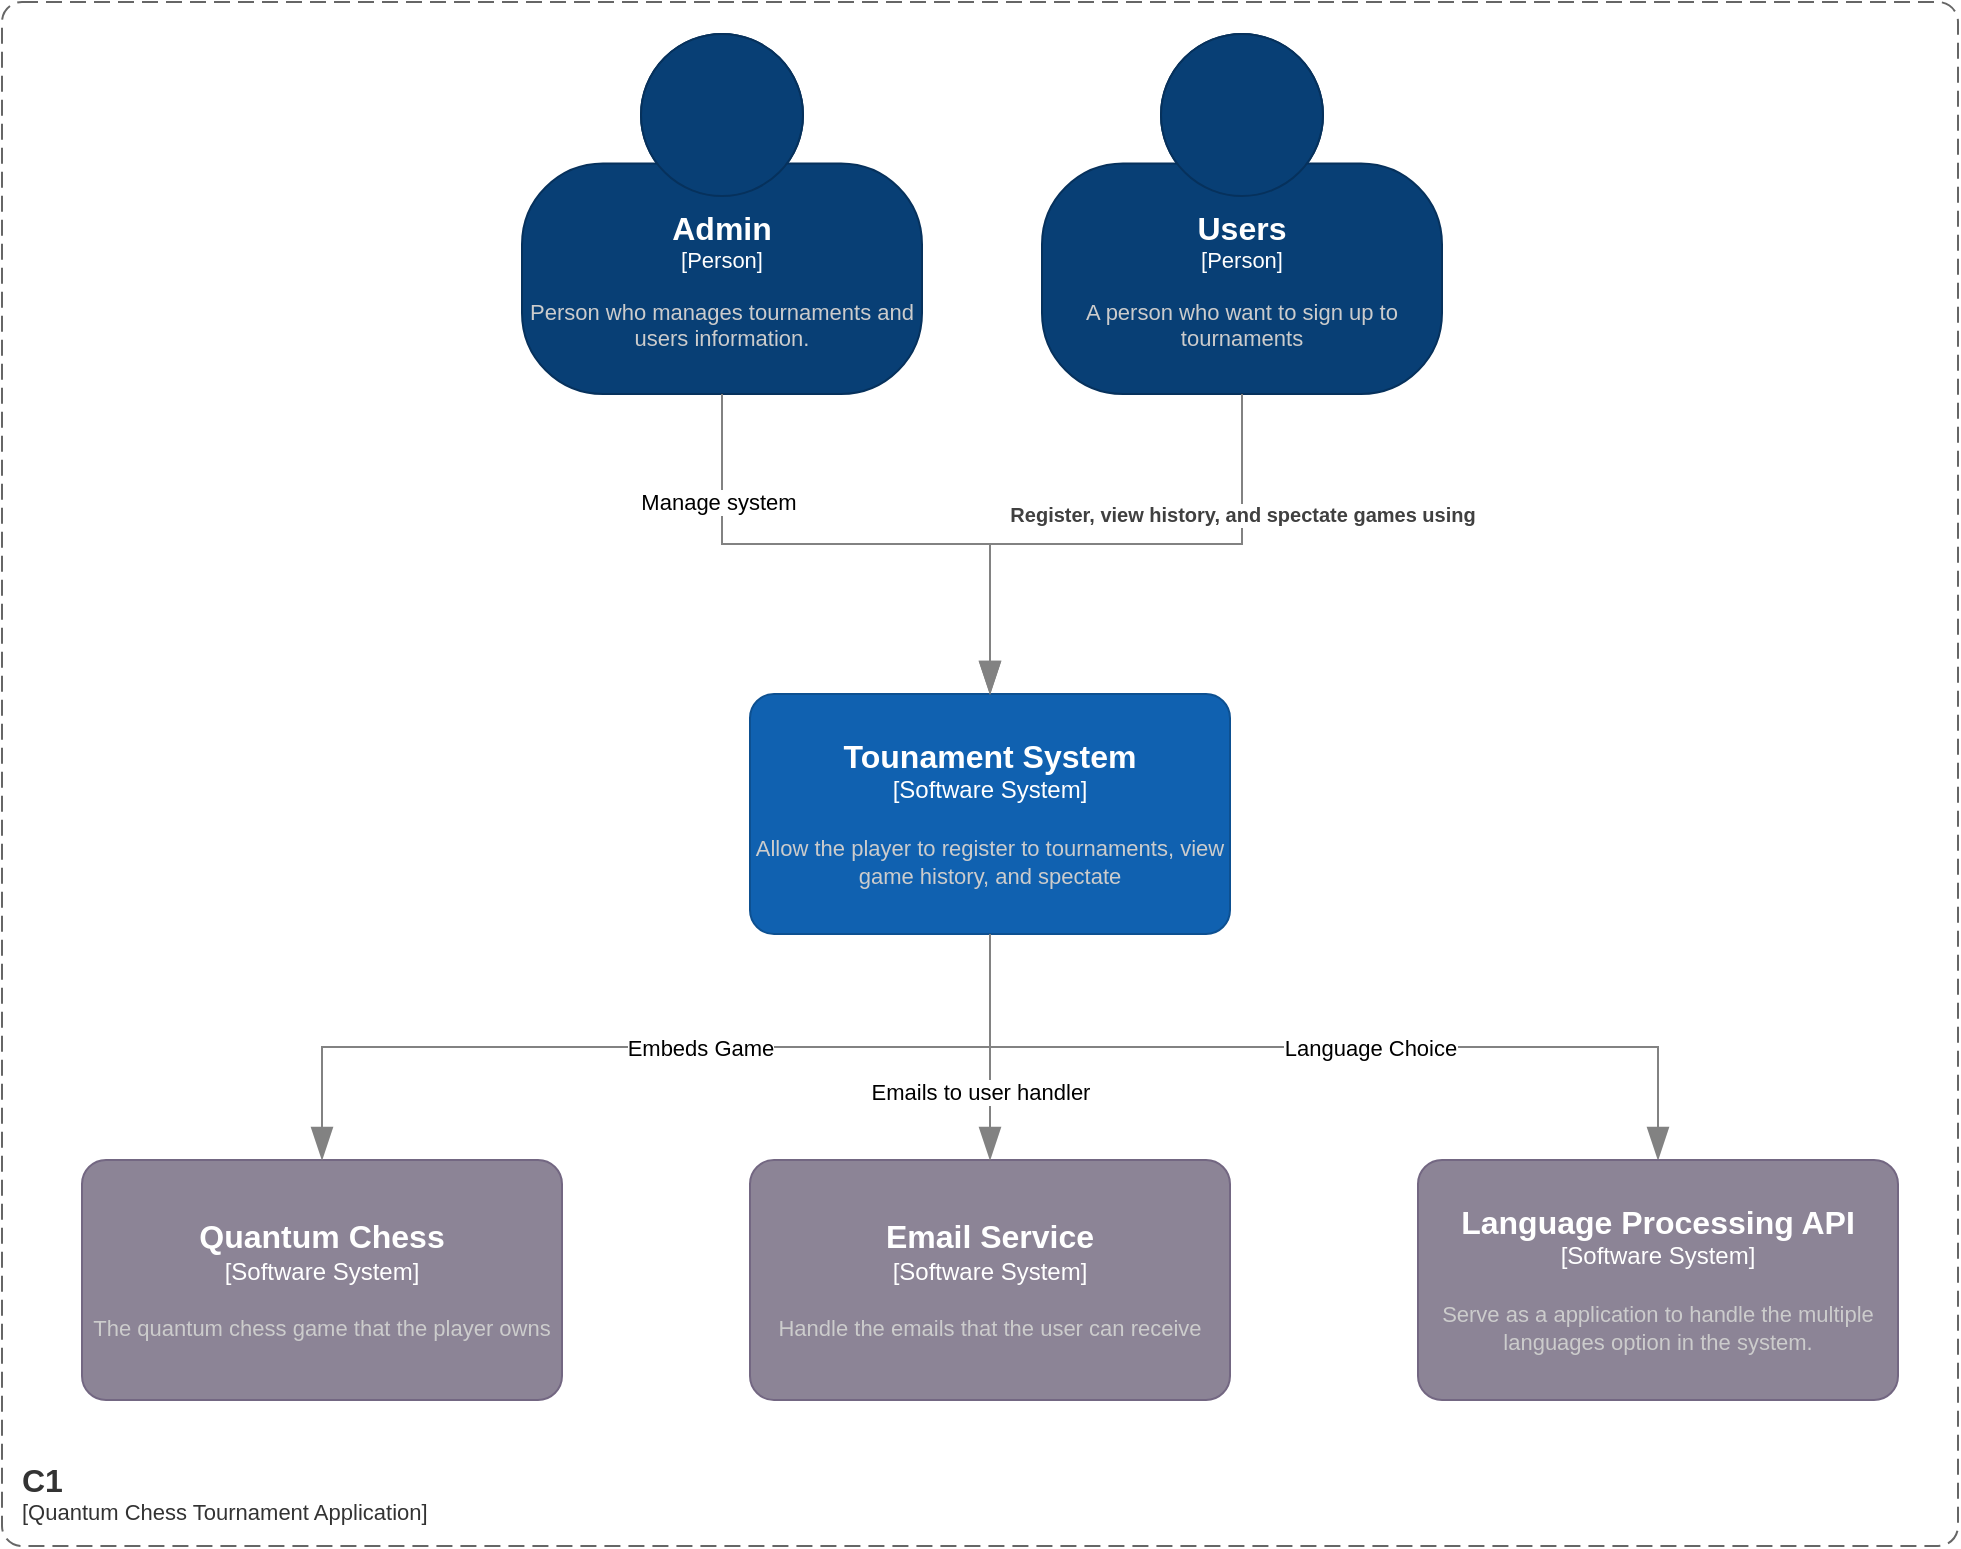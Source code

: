 <mxfile version="24.5.2" type="device" pages="4">
  <diagram name="C1" id="odHplabi5dRAo-yFadjH">
    <mxGraphModel dx="2074" dy="2221" grid="0" gridSize="10" guides="1" tooltips="1" connect="1" arrows="1" fold="1" page="1" pageScale="1" pageWidth="827" pageHeight="1169" math="0" shadow="0">
      <root>
        <mxCell id="0" />
        <mxCell id="1" parent="0" />
        <object placeholders="1" c4Name="Users" c4Type="Person" c4Description="A person who want to sign up to tournaments" label="&lt;font style=&quot;font-size: 16px&quot;&gt;&lt;b&gt;%c4Name%&lt;/b&gt;&lt;/font&gt;&lt;div&gt;[%c4Type%]&lt;/div&gt;&lt;br&gt;&lt;div&gt;&lt;font style=&quot;font-size: 11px&quot;&gt;&lt;font color=&quot;#cccccc&quot;&gt;%c4Description%&lt;/font&gt;&lt;/div&gt;" id="b0YJObg8rjsO6ToiQeCZ-1">
          <mxCell style="html=1;fontSize=11;dashed=0;whiteSpace=wrap;fillColor=#083F75;strokeColor=#06315C;fontColor=#ffffff;shape=mxgraph.c4.person2;align=center;metaEdit=1;points=[[0.5,0,0],[1,0.5,0],[1,0.75,0],[0.75,1,0],[0.5,1,0],[0.25,1,0],[0,0.75,0],[0,0.5,0]];resizable=0;" parent="1" vertex="1">
            <mxGeometry x="584" y="-315" width="200" height="180" as="geometry" />
          </mxCell>
        </object>
        <object placeholders="1" c4Name="Tounament System" c4Type="Software System" c4Description="Allow the player to register to tournaments, view game history, and spectate" label="&lt;font style=&quot;font-size: 16px&quot;&gt;&lt;b&gt;%c4Name%&lt;/b&gt;&lt;/font&gt;&lt;div&gt;[%c4Type%]&lt;/div&gt;&lt;br&gt;&lt;div&gt;&lt;font style=&quot;font-size: 11px&quot;&gt;&lt;font color=&quot;#cccccc&quot;&gt;%c4Description%&lt;/font&gt;&lt;/div&gt;" id="b0YJObg8rjsO6ToiQeCZ-2">
          <mxCell style="rounded=1;whiteSpace=wrap;html=1;labelBackgroundColor=none;fillColor=#1061B0;fontColor=#ffffff;align=center;arcSize=10;strokeColor=#0D5091;metaEdit=1;resizable=0;points=[[0.25,0,0],[0.5,0,0],[0.75,0,0],[1,0.25,0],[1,0.5,0],[1,0.75,0],[0.75,1,0],[0.5,1,0],[0.25,1,0],[0,0.75,0],[0,0.5,0],[0,0.25,0]];" parent="1" vertex="1">
            <mxGeometry x="438" y="15" width="240" height="120" as="geometry" />
          </mxCell>
        </object>
        <object placeholders="1" c4Name="Quantum Chess" c4Type="Software System" c4Description="The quantum chess game that the player owns" label="&lt;font style=&quot;font-size: 16px&quot;&gt;&lt;b&gt;%c4Name%&lt;/b&gt;&lt;/font&gt;&lt;div&gt;[%c4Type%]&lt;/div&gt;&lt;br&gt;&lt;div&gt;&lt;font style=&quot;font-size: 11px&quot;&gt;&lt;font color=&quot;#cccccc&quot;&gt;%c4Description%&lt;/font&gt;&lt;/div&gt;" id="b0YJObg8rjsO6ToiQeCZ-3">
          <mxCell style="rounded=1;whiteSpace=wrap;html=1;labelBackgroundColor=none;fillColor=#8C8496;fontColor=#ffffff;align=center;arcSize=10;strokeColor=#736782;metaEdit=1;resizable=0;points=[[0.25,0,0],[0.5,0,0],[0.75,0,0],[1,0.25,0],[1,0.5,0],[1,0.75,0],[0.75,1,0],[0.5,1,0],[0.25,1,0],[0,0.75,0],[0,0.5,0],[0,0.25,0]];" parent="1" vertex="1">
            <mxGeometry x="104" y="248" width="240" height="120" as="geometry" />
          </mxCell>
        </object>
        <object placeholders="1" c4Type="Relationship" c4Description="Register, view history, and spectate games using" label="&lt;div style=&quot;text-align: left&quot;&gt;&lt;div style=&quot;text-align: center&quot;&gt;&lt;b&gt;%c4Description%&lt;/b&gt;&lt;/div&gt;" id="b0YJObg8rjsO6ToiQeCZ-4">
          <mxCell style="endArrow=blockThin;html=1;fontSize=10;fontColor=#404040;strokeWidth=1;endFill=1;strokeColor=#828282;elbow=vertical;metaEdit=1;endSize=14;startSize=14;jumpStyle=arc;jumpSize=16;rounded=0;edgeStyle=orthogonalEdgeStyle;exitX=0.5;exitY=1;exitDx=0;exitDy=0;exitPerimeter=0;entryX=0.5;entryY=0;entryDx=0;entryDy=0;entryPerimeter=0;" parent="1" source="b0YJObg8rjsO6ToiQeCZ-1" target="b0YJObg8rjsO6ToiQeCZ-2" edge="1">
            <mxGeometry x="-0.565" width="240" relative="1" as="geometry">
              <mxPoint x="544" y="-55" as="sourcePoint" />
              <mxPoint x="784" y="-55" as="targetPoint" />
              <mxPoint as="offset" />
            </mxGeometry>
          </mxCell>
        </object>
        <object placeholders="1" c4Type="Relationship" id="b0YJObg8rjsO6ToiQeCZ-5">
          <mxCell style="endArrow=blockThin;html=1;fontSize=10;fontColor=#404040;strokeWidth=1;endFill=1;strokeColor=#828282;elbow=vertical;metaEdit=1;endSize=14;startSize=14;jumpStyle=arc;jumpSize=16;rounded=0;edgeStyle=orthogonalEdgeStyle;exitX=0.5;exitY=1;exitDx=0;exitDy=0;exitPerimeter=0;" parent="1" source="b0YJObg8rjsO6ToiQeCZ-2" target="b0YJObg8rjsO6ToiQeCZ-3" edge="1">
            <mxGeometry width="240" relative="1" as="geometry">
              <mxPoint x="590" y="80" as="sourcePoint" />
              <mxPoint x="830" y="80" as="targetPoint" />
            </mxGeometry>
          </mxCell>
        </object>
        <mxCell id="b0YJObg8rjsO6ToiQeCZ-6" value="Embeds Game" style="edgeLabel;html=1;align=center;verticalAlign=middle;resizable=0;points=[];" parent="b0YJObg8rjsO6ToiQeCZ-5" vertex="1" connectable="0">
          <mxGeometry x="-0.096" relative="1" as="geometry">
            <mxPoint as="offset" />
          </mxGeometry>
        </mxCell>
        <object placeholders="1" c4Name="Admin" c4Type="Person" c4Description="Person who manages tournaments and users information." label="&lt;font style=&quot;font-size: 16px&quot;&gt;&lt;b&gt;%c4Name%&lt;/b&gt;&lt;/font&gt;&lt;div&gt;[%c4Type%]&lt;/div&gt;&lt;br&gt;&lt;div&gt;&lt;font style=&quot;font-size: 11px&quot;&gt;&lt;font color=&quot;#cccccc&quot;&gt;%c4Description%&lt;/font&gt;&lt;/div&gt;" id="b0YJObg8rjsO6ToiQeCZ-7">
          <mxCell style="html=1;fontSize=11;dashed=0;whiteSpace=wrap;fillColor=#083F75;strokeColor=#06315C;fontColor=#ffffff;shape=mxgraph.c4.person2;align=center;metaEdit=1;points=[[0.5,0,0],[1,0.5,0],[1,0.75,0],[0.75,1,0],[0.5,1,0],[0.25,1,0],[0,0.75,0],[0,0.5,0]];resizable=0;" parent="1" vertex="1">
            <mxGeometry x="324" y="-315" width="200" height="180" as="geometry" />
          </mxCell>
        </object>
        <object placeholders="1" c4Type="Relationship" id="b0YJObg8rjsO6ToiQeCZ-8">
          <mxCell style="endArrow=blockThin;html=1;fontSize=10;fontColor=#404040;strokeWidth=1;endFill=1;strokeColor=#828282;elbow=vertical;metaEdit=1;endSize=14;startSize=14;jumpStyle=arc;jumpSize=16;rounded=0;edgeStyle=orthogonalEdgeStyle;exitX=0.5;exitY=1;exitDx=0;exitDy=0;exitPerimeter=0;entryX=0.5;entryY=0;entryDx=0;entryDy=0;entryPerimeter=0;" parent="1" source="b0YJObg8rjsO6ToiQeCZ-7" target="b0YJObg8rjsO6ToiQeCZ-2" edge="1">
            <mxGeometry width="240" relative="1" as="geometry">
              <mxPoint x="354" y="-65" as="sourcePoint" />
              <mxPoint x="594" y="-65" as="targetPoint" />
            </mxGeometry>
          </mxCell>
        </object>
        <mxCell id="b0YJObg8rjsO6ToiQeCZ-9" value="Manage system" style="edgeLabel;html=1;align=center;verticalAlign=middle;resizable=0;points=[];" parent="b0YJObg8rjsO6ToiQeCZ-8" vertex="1" connectable="0">
          <mxGeometry x="-0.62" y="-2" relative="1" as="geometry">
            <mxPoint as="offset" />
          </mxGeometry>
        </mxCell>
        <object placeholders="1" c4Name="C1" c4Type="SystemScopeBoundary" c4Application="Quantum Chess Tournament Application" label="&lt;font style=&quot;font-size: 16px&quot;&gt;&lt;b&gt;&lt;div style=&quot;text-align: left&quot;&gt;%c4Name%&lt;/div&gt;&lt;/b&gt;&lt;/font&gt;&lt;div style=&quot;text-align: left&quot;&gt;[%c4Application%]&lt;/div&gt;" id="b0YJObg8rjsO6ToiQeCZ-10">
          <mxCell style="rounded=1;fontSize=11;whiteSpace=wrap;html=1;dashed=1;arcSize=20;fillColor=none;strokeColor=#666666;fontColor=#333333;labelBackgroundColor=none;align=left;verticalAlign=bottom;labelBorderColor=none;spacingTop=0;spacing=10;dashPattern=8 4;metaEdit=1;rotatable=0;perimeter=rectanglePerimeter;noLabel=0;labelPadding=0;allowArrows=0;connectable=0;expand=0;recursiveResize=0;editable=1;pointerEvents=0;absoluteArcSize=1;points=[[0.25,0,0],[0.5,0,0],[0.75,0,0],[1,0.25,0],[1,0.5,0],[1,0.75,0],[0.75,1,0],[0.5,1,0],[0.25,1,0],[0,0.75,0],[0,0.5,0],[0,0.25,0]];" parent="1" vertex="1">
            <mxGeometry x="64" y="-331" width="978" height="772" as="geometry" />
          </mxCell>
        </object>
        <object placeholders="1" c4Name="Email Service" c4Type="Software System" c4Description="Handle the emails that the user can receive" label="&lt;font style=&quot;font-size: 16px&quot;&gt;&lt;b&gt;%c4Name%&lt;/b&gt;&lt;/font&gt;&lt;div&gt;[%c4Type%]&lt;/div&gt;&lt;br&gt;&lt;div&gt;&lt;font style=&quot;font-size: 11px&quot;&gt;&lt;font color=&quot;#cccccc&quot;&gt;%c4Description%&lt;/font&gt;&lt;/div&gt;" id="OFk7QsmtiQHuAwKh17wb-1">
          <mxCell style="rounded=1;whiteSpace=wrap;html=1;labelBackgroundColor=none;fillColor=#8C8496;fontColor=#ffffff;align=center;arcSize=10;strokeColor=#736782;metaEdit=1;resizable=0;points=[[0.25,0,0],[0.5,0,0],[0.75,0,0],[1,0.25,0],[1,0.5,0],[1,0.75,0],[0.75,1,0],[0.5,1,0],[0.25,1,0],[0,0.75,0],[0,0.5,0],[0,0.25,0]];" parent="1" vertex="1">
            <mxGeometry x="438" y="248" width="240" height="120" as="geometry" />
          </mxCell>
        </object>
        <object placeholders="1" c4Type="Relationship" id="OFk7QsmtiQHuAwKh17wb-2">
          <mxCell style="endArrow=blockThin;html=1;fontSize=10;fontColor=#404040;strokeWidth=1;endFill=1;strokeColor=#828282;elbow=vertical;metaEdit=1;endSize=14;startSize=14;jumpStyle=arc;jumpSize=16;rounded=0;edgeStyle=orthogonalEdgeStyle;exitX=0.5;exitY=1;exitDx=0;exitDy=0;exitPerimeter=0;entryX=0.5;entryY=0;entryDx=0;entryDy=0;entryPerimeter=0;" parent="1" source="b0YJObg8rjsO6ToiQeCZ-2" target="OFk7QsmtiQHuAwKh17wb-1" edge="1">
            <mxGeometry width="240" relative="1" as="geometry">
              <mxPoint x="652" y="173" as="sourcePoint" />
              <mxPoint x="892" y="173" as="targetPoint" />
            </mxGeometry>
          </mxCell>
        </object>
        <mxCell id="OFk7QsmtiQHuAwKh17wb-6" value="Emails to user handler" style="edgeLabel;html=1;align=center;verticalAlign=middle;resizable=0;points=[];" parent="OFk7QsmtiQHuAwKh17wb-2" vertex="1" connectable="0">
          <mxGeometry x="0.394" y="-5" relative="1" as="geometry">
            <mxPoint as="offset" />
          </mxGeometry>
        </mxCell>
        <object placeholders="1" c4Type="Relationship" id="OFk7QsmtiQHuAwKh17wb-3">
          <mxCell style="endArrow=blockThin;html=1;fontSize=10;fontColor=#404040;strokeWidth=1;endFill=1;strokeColor=#828282;elbow=vertical;metaEdit=1;endSize=14;startSize=14;jumpStyle=arc;jumpSize=16;rounded=0;edgeStyle=orthogonalEdgeStyle;exitX=0.5;exitY=1;exitDx=0;exitDy=0;exitPerimeter=0;entryX=0.5;entryY=0;entryDx=0;entryDy=0;entryPerimeter=0;" parent="1" source="b0YJObg8rjsO6ToiQeCZ-2" target="OFk7QsmtiQHuAwKh17wb-4" edge="1">
            <mxGeometry width="240" relative="1" as="geometry">
              <mxPoint x="701" y="173" as="sourcePoint" />
              <mxPoint x="825" y="208" as="targetPoint" />
            </mxGeometry>
          </mxCell>
        </object>
        <mxCell id="OFk7QsmtiQHuAwKh17wb-5" value="Language Choice" style="edgeLabel;html=1;align=center;verticalAlign=middle;resizable=0;points=[];" parent="OFk7QsmtiQHuAwKh17wb-3" vertex="1" connectable="0">
          <mxGeometry x="0.103" relative="1" as="geometry">
            <mxPoint as="offset" />
          </mxGeometry>
        </mxCell>
        <object placeholders="1" c4Name="Language Processing API" c4Type="Software System" c4Description="Serve as a application to handle the multiple languages option in the system." label="&lt;font style=&quot;font-size: 16px&quot;&gt;&lt;b&gt;%c4Name%&lt;/b&gt;&lt;/font&gt;&lt;div&gt;[%c4Type%]&lt;/div&gt;&lt;br&gt;&lt;div&gt;&lt;font style=&quot;font-size: 11px&quot;&gt;&lt;font color=&quot;#cccccc&quot;&gt;%c4Description%&lt;/font&gt;&lt;/div&gt;" id="OFk7QsmtiQHuAwKh17wb-4">
          <mxCell style="rounded=1;whiteSpace=wrap;html=1;labelBackgroundColor=none;fillColor=#8C8496;fontColor=#ffffff;align=center;arcSize=10;strokeColor=#736782;metaEdit=1;resizable=0;points=[[0.25,0,0],[0.5,0,0],[0.75,0,0],[1,0.25,0],[1,0.5,0],[1,0.75,0],[0.75,1,0],[0.5,1,0],[0.25,1,0],[0,0.75,0],[0,0.5,0],[0,0.25,0]];" parent="1" vertex="1">
            <mxGeometry x="772" y="248" width="240" height="120" as="geometry" />
          </mxCell>
        </object>
      </root>
    </mxGraphModel>
  </diagram>
  <diagram id="X_n4i3bH-9gm6eC6E3bL" name="C2">
    <mxGraphModel dx="2231" dy="2326" grid="0" gridSize="10" guides="1" tooltips="1" connect="1" arrows="1" fold="1" page="1" pageScale="1" pageWidth="827" pageHeight="1169" math="0" shadow="0">
      <root>
        <mxCell id="0" />
        <mxCell id="1" parent="0" />
        <object placeholders="1" c4Name="Users" c4Type="Person" c4Description="A Quantum Chess user with a personal account" label="&lt;font style=&quot;font-size: 16px&quot;&gt;&lt;b&gt;%c4Name%&lt;/b&gt;&lt;/font&gt;&lt;div&gt;[%c4Type%]&lt;/div&gt;&lt;br&gt;&lt;div&gt;&lt;font style=&quot;font-size: 11px&quot;&gt;&lt;font color=&quot;#cccccc&quot;&gt;%c4Description%&lt;/font&gt;&lt;/div&gt;" id="b9T-vWPG0xiMzvd_5GCJ-1">
          <mxCell style="html=1;fontSize=11;dashed=0;whiteSpace=wrap;fillColor=#083F75;strokeColor=#06315C;fontColor=#ffffff;shape=mxgraph.c4.person2;align=center;metaEdit=1;points=[[0.5,0,0],[1,0.5,0],[1,0.75,0],[0.75,1,0],[0.5,1,0],[0.25,1,0],[0,0.75,0],[0,0.5,0]];resizable=0;" parent="1" vertex="1">
            <mxGeometry x="947" y="-18" width="200" height="180" as="geometry" />
          </mxCell>
        </object>
        <object placeholders="1" c4Name="Web application" c4Type="Container: React" c4Description="Provides all the functionalities for a user via the browser" label="&lt;font style=&quot;font-size: 16px&quot;&gt;&lt;b&gt;%c4Name%&lt;/b&gt;&lt;/font&gt;&lt;div&gt;[%c4Type%]&lt;/div&gt;&lt;br&gt;&lt;div&gt;&lt;font style=&quot;font-size: 11px&quot;&gt;&lt;font color=&quot;#cccccc&quot;&gt;%c4Description%&lt;/font&gt;&lt;/div&gt;" id="b9T-vWPG0xiMzvd_5GCJ-2">
          <mxCell style="rounded=1;whiteSpace=wrap;html=1;labelBackgroundColor=none;fillColor=#1061B0;fontColor=#ffffff;align=center;arcSize=10;strokeColor=#0D5091;metaEdit=1;resizable=0;points=[[0.25,0,0],[0.5,0,0],[0.75,0,0],[1,0.25,0],[1,0.5,0],[1,0.75,0],[0.75,1,0],[0.5,1,0],[0.25,1,0],[0,0.75,0],[0,0.5,0],[0,0.25,0]];" parent="1" vertex="1">
            <mxGeometry x="927" y="308" width="240" height="120" as="geometry" />
          </mxCell>
        </object>
        <object placeholders="1" c4Type="Relationship" id="b9T-vWPG0xiMzvd_5GCJ-5">
          <mxCell style="endArrow=blockThin;html=1;fontSize=10;fontColor=#404040;strokeWidth=1;endFill=1;strokeColor=#828282;elbow=vertical;metaEdit=1;endSize=14;startSize=14;jumpStyle=arc;jumpSize=16;rounded=0;edgeStyle=orthogonalEdgeStyle;exitX=0.5;exitY=1;exitDx=0;exitDy=0;exitPerimeter=0;entryX=0.5;entryY=0;entryDx=0;entryDy=0;entryPerimeter=0;" parent="1" source="b9T-vWPG0xiMzvd_5GCJ-1" target="b9T-vWPG0xiMzvd_5GCJ-2" edge="1">
            <mxGeometry width="240" relative="1" as="geometry">
              <mxPoint x="780" y="260" as="sourcePoint" />
              <mxPoint x="1020" y="260" as="targetPoint" />
            </mxGeometry>
          </mxCell>
        </object>
        <mxCell id="b9T-vWPG0xiMzvd_5GCJ-6" value="The user can update, view, and delete data." style="edgeLabel;html=1;align=center;verticalAlign=middle;resizable=0;points=[];" parent="b9T-vWPG0xiMzvd_5GCJ-5" vertex="1" connectable="0">
          <mxGeometry x="-0.265" y="1" relative="1" as="geometry">
            <mxPoint x="-5" y="2" as="offset" />
          </mxGeometry>
        </mxCell>
        <object placeholders="1" c4Type="Relationship" c4Technology="JSON/HTTP" c4Description="Makes API calls" label="&lt;div style=&quot;text-align: left&quot;&gt;&lt;div style=&quot;text-align: center&quot;&gt;&lt;b&gt;%c4Description%&lt;/b&gt;&lt;/div&gt;&lt;div style=&quot;text-align: center&quot;&gt;[%c4Technology%]&lt;/div&gt;&lt;/div&gt;" id="b9T-vWPG0xiMzvd_5GCJ-7">
          <mxCell style="endArrow=blockThin;html=1;fontSize=10;fontColor=#404040;strokeWidth=1;endFill=1;strokeColor=#828282;elbow=vertical;metaEdit=1;endSize=14;startSize=14;jumpStyle=arc;jumpSize=16;rounded=0;edgeStyle=orthogonalEdgeStyle;exitX=0.5;exitY=1;exitDx=0;exitDy=0;exitPerimeter=0;entryX=0.5;entryY=0;entryDx=0;entryDy=0;entryPerimeter=0;" parent="1" source="b9T-vWPG0xiMzvd_5GCJ-2" target="ihpOGFcxj2weei1UJLiX-1" edge="1">
            <mxGeometry width="240" relative="1" as="geometry">
              <mxPoint x="1220" y="360" as="sourcePoint" />
              <mxPoint x="1460" y="360" as="targetPoint" />
            </mxGeometry>
          </mxCell>
        </object>
        <object placeholders="1" c4Name="Quantum Chess Game" c4Type="Software System" c4Description="The game that users play in the tournament" label="&lt;font style=&quot;font-size: 16px&quot;&gt;&lt;b&gt;%c4Name%&lt;/b&gt;&lt;/font&gt;&lt;div&gt;[%c4Type%]&lt;/div&gt;&lt;br&gt;&lt;div&gt;&lt;font style=&quot;font-size: 11px&quot;&gt;&lt;font color=&quot;#cccccc&quot;&gt;%c4Description%&lt;/font&gt;&lt;/div&gt;" id="b9T-vWPG0xiMzvd_5GCJ-11">
          <mxCell style="rounded=1;whiteSpace=wrap;html=1;labelBackgroundColor=none;fillColor=#8C8496;fontColor=#ffffff;align=center;arcSize=10;strokeColor=#736782;metaEdit=1;resizable=0;points=[[0.25,0,0],[0.5,0,0],[0.75,0,0],[1,0.25,0],[1,0.5,0],[1,0.75,0],[0.75,1,0],[0.5,1,0],[0.25,1,0],[0,0.75,0],[0,0.5,0],[0,0.25,0]];" parent="1" vertex="1">
            <mxGeometry x="1289" y="545" width="240" height="120" as="geometry" />
          </mxCell>
        </object>
        <object placeholders="1" c4Name="C2" c4Type="ContainerScopeBoundary" c4Application="Chess Tournament System" label="&lt;font style=&quot;font-size: 16px&quot;&gt;&lt;b&gt;&lt;div style=&quot;text-align: left&quot;&gt;%c4Name%&lt;/div&gt;&lt;/b&gt;&lt;/font&gt;&lt;div style=&quot;text-align: left&quot;&gt;[%c4Application%]&lt;/div&gt;" id="b9T-vWPG0xiMzvd_5GCJ-13">
          <mxCell style="rounded=1;fontSize=11;whiteSpace=wrap;html=1;dashed=1;arcSize=20;fillColor=none;strokeColor=#666666;fontColor=#333333;labelBackgroundColor=none;align=left;verticalAlign=bottom;labelBorderColor=none;spacingTop=0;spacing=10;dashPattern=8 4;metaEdit=1;rotatable=0;perimeter=rectanglePerimeter;noLabel=0;labelPadding=0;allowArrows=0;connectable=0;expand=0;recursiveResize=0;editable=1;pointerEvents=0;absoluteArcSize=1;points=[[0.25,0,0],[0.5,0,0],[0.75,0,0],[1,0.25,0],[1,0.5,0],[1,0.75,0],[0.75,1,0],[0.5,1,0],[0.25,1,0],[0,0.75,0],[0,0.5,0],[0,0.25,0]];" parent="1" vertex="1">
            <mxGeometry x="260" y="-52" width="2108" height="1591" as="geometry" />
          </mxCell>
        </object>
        <object placeholders="1" c4Name="Email Services" c4Type="Software System" c4Description="Handles the email to the end-user." label="&lt;font style=&quot;font-size: 16px&quot;&gt;&lt;b&gt;%c4Name%&lt;/b&gt;&lt;/font&gt;&lt;div&gt;[%c4Type%]&lt;/div&gt;&lt;br&gt;&lt;div&gt;&lt;font style=&quot;font-size: 11px&quot;&gt;&lt;font color=&quot;#cccccc&quot;&gt;%c4Description%&lt;/font&gt;&lt;/div&gt;" id="hRCAGr12a5XoohtmZb1W-1">
          <mxCell style="rounded=1;whiteSpace=wrap;html=1;labelBackgroundColor=none;fillColor=#8C8496;fontColor=#ffffff;align=center;arcSize=10;strokeColor=#736782;metaEdit=1;resizable=0;points=[[0.25,0,0],[0.5,0,0],[0.75,0,0],[1,0.25,0],[1,0.5,0],[1,0.75,0],[0.75,1,0],[0.5,1,0],[0.25,1,0],[0,0.75,0],[0,0.5,0],[0,0.25,0]];" parent="1" vertex="1">
            <mxGeometry x="1633" y="545" width="240" height="120" as="geometry" />
          </mxCell>
        </object>
        <object placeholders="1" c4Type="Relationship" id="hRCAGr12a5XoohtmZb1W-2">
          <mxCell style="endArrow=blockThin;html=1;fontSize=10;fontColor=#404040;strokeWidth=1;endFill=1;strokeColor=#828282;elbow=vertical;metaEdit=1;endSize=14;startSize=14;jumpStyle=arc;jumpSize=16;rounded=0;edgeStyle=orthogonalEdgeStyle;exitX=1;exitY=0.5;exitDx=0;exitDy=0;exitPerimeter=0;entryX=0.5;entryY=1;entryDx=0;entryDy=0;entryPerimeter=0;" parent="1" source="ihpOGFcxj2weei1UJLiX-5" target="hRCAGr12a5XoohtmZb1W-1" edge="1">
            <mxGeometry width="240" relative="1" as="geometry">
              <mxPoint x="1450" y="300" as="sourcePoint" />
              <mxPoint x="1347" y="184" as="targetPoint" />
              <Array as="points">
                <mxPoint x="1562" y="878" />
                <mxPoint x="1753" y="878" />
              </Array>
            </mxGeometry>
          </mxCell>
        </object>
        <mxCell id="me-8iirR2OCdECBou9mj-1" value="Sends email using" style="edgeLabel;html=1;align=center;verticalAlign=middle;resizable=0;points=[];" parent="hRCAGr12a5XoohtmZb1W-2" vertex="1" connectable="0">
          <mxGeometry x="0.049" y="2" relative="1" as="geometry">
            <mxPoint x="22" y="-160" as="offset" />
          </mxGeometry>
        </mxCell>
        <object placeholders="1" c4Type="Relationship" c4Description="Sends emails to" label="&lt;div style=&quot;text-align: left&quot;&gt;&lt;div style=&quot;text-align: center&quot;&gt;&lt;b&gt;%c4Description%&lt;/b&gt;&lt;/div&gt;" id="me-8iirR2OCdECBou9mj-2">
          <mxCell style="endArrow=blockThin;html=1;fontSize=10;fontColor=#404040;strokeWidth=1;endFill=1;strokeColor=#828282;elbow=vertical;metaEdit=1;endSize=14;startSize=14;jumpStyle=arc;jumpSize=16;rounded=0;edgeStyle=orthogonalEdgeStyle;exitX=0.5;exitY=0;exitDx=0;exitDy=0;exitPerimeter=0;entryX=1;entryY=0.75;entryDx=0;entryDy=0;entryPerimeter=0;" parent="1" source="hRCAGr12a5XoohtmZb1W-1" target="b9T-vWPG0xiMzvd_5GCJ-1" edge="1">
            <mxGeometry width="240" relative="1" as="geometry">
              <mxPoint x="859" y="81" as="sourcePoint" />
              <mxPoint x="1099" y="81" as="targetPoint" />
            </mxGeometry>
          </mxCell>
        </object>
        <object placeholders="1" c4Name="API Gateway" c4Type="YARP" c4Description="Handles the requests of the user" label="&lt;font style=&quot;font-size: 16px&quot;&gt;&lt;b&gt;%c4Name%&lt;/b&gt;&lt;/font&gt;&lt;div&gt;[%c4Type%]&lt;/div&gt;&lt;br&gt;&lt;div&gt;&lt;font style=&quot;font-size: 11px&quot;&gt;&lt;font color=&quot;#cccccc&quot;&gt;%c4Description%&lt;/font&gt;&lt;/div&gt;" id="ihpOGFcxj2weei1UJLiX-1">
          <mxCell style="rounded=1;whiteSpace=wrap;html=1;labelBackgroundColor=none;fillColor=#1061B0;fontColor=#ffffff;align=center;arcSize=10;strokeColor=#0D5091;metaEdit=1;resizable=0;points=[[0.25,0,0],[0.5,0,0],[0.75,0,0],[1,0.25,0],[1,0.5,0],[1,0.75,0],[0.75,1,0],[0.5,1,0],[0.25,1,0],[0,0.75,0],[0,0.5,0],[0,0.25,0]];" parent="1" vertex="1">
            <mxGeometry x="930" y="549" width="240" height="120" as="geometry" />
          </mxCell>
        </object>
        <object placeholders="1" c4Type="User Service" c4Container="Container" c4Technology=".NET API Core" c4Description="Handles the logic of the users" label="&lt;font style=&quot;font-size: 16px&quot;&gt;&lt;b&gt;%c4Type%&lt;/b&gt;&lt;/font&gt;&lt;div&gt;[%c4Container%:&amp;nbsp;%c4Technology%]&lt;/div&gt;&lt;br&gt;&lt;div&gt;&lt;font style=&quot;font-size: 11px&quot;&gt;&lt;font color=&quot;#E6E6E6&quot;&gt;%c4Description%&lt;/font&gt;&lt;/div&gt;" id="ihpOGFcxj2weei1UJLiX-3">
          <mxCell style="shape=hexagon;size=50;perimeter=hexagonPerimeter2;whiteSpace=wrap;html=1;fixedSize=1;rounded=1;labelBackgroundColor=none;fillColor=#23A2D9;fontSize=12;fontColor=#ffffff;align=center;strokeColor=#0E7DAD;metaEdit=1;points=[[0.5,0,0],[1,0.25,0],[1,0.5,0],[1,0.75,0],[0.5,1,0],[0,0.75,0],[0,0.5,0],[0,0.25,0]];resizable=0;" parent="1" vertex="1">
            <mxGeometry x="514" y="878" width="200" height="170" as="geometry" />
          </mxCell>
        </object>
        <object placeholders="1" c4Type="Tournament Service" c4Container="Container" c4Technology=".NET API Core" c4Description="Handles the logic of the tournament application" label="&lt;font style=&quot;font-size: 16px&quot;&gt;&lt;b&gt;%c4Type%&lt;/b&gt;&lt;/font&gt;&lt;div&gt;[%c4Container%:&amp;nbsp;%c4Technology%]&lt;/div&gt;&lt;br&gt;&lt;div&gt;&lt;font style=&quot;font-size: 11px&quot;&gt;&lt;font color=&quot;#E6E6E6&quot;&gt;%c4Description%&lt;/font&gt;&lt;/div&gt;" id="ihpOGFcxj2weei1UJLiX-4">
          <mxCell style="shape=hexagon;size=50;perimeter=hexagonPerimeter2;whiteSpace=wrap;html=1;fixedSize=1;rounded=1;labelBackgroundColor=none;fillColor=#23A2D9;fontSize=12;fontColor=#ffffff;align=center;strokeColor=#0E7DAD;metaEdit=1;points=[[0.5,0,0],[1,0.25,0],[1,0.5,0],[1,0.75,0],[0.5,1,0],[0,0.75,0],[0,0.5,0],[0,0.25,0]];resizable=0;" parent="1" vertex="1">
            <mxGeometry x="950" y="878" width="200" height="170" as="geometry" />
          </mxCell>
        </object>
        <object placeholders="1" c4Type="Notification Service" c4Container="Container" c4Technology=".NET API Core" c4Description="Handles the notifications &#39;&#xa;such as push &#xa;messages, email, etc." label="&lt;font style=&quot;font-size: 16px&quot;&gt;&lt;b&gt;%c4Type%&lt;/b&gt;&lt;/font&gt;&lt;div&gt;[%c4Container%:&amp;nbsp;%c4Technology%]&lt;/div&gt;&lt;br&gt;&lt;div&gt;&lt;font style=&quot;font-size: 11px&quot;&gt;&lt;font color=&quot;#E6E6E6&quot;&gt;%c4Description%&lt;/font&gt;&lt;/div&gt;" id="ihpOGFcxj2weei1UJLiX-5">
          <mxCell style="shape=hexagon;size=50;perimeter=hexagonPerimeter2;whiteSpace=wrap;html=1;fixedSize=1;rounded=1;labelBackgroundColor=none;fillColor=#23A2D9;fontSize=12;fontColor=#ffffff;align=center;strokeColor=#0E7DAD;metaEdit=1;points=[[0.5,0,0],[1,0.25,0],[1,0.5,0],[1,0.75,0],[0.5,1,0],[0,0.75,0],[0,0.5,0],[0,0.25,0]];resizable=0;" parent="1" vertex="1">
            <mxGeometry x="1362" y="878" width="200" height="170" as="geometry" />
          </mxCell>
        </object>
        <object placeholders="1" c4Type="Message Broker" c4Container="Container" c4Technology="RabbitMQ" c4Description="Description of message bus type container role/responsibility." label="&lt;font style=&quot;font-size: 16px&quot;&gt;&lt;b&gt;%c4Type%&lt;/b&gt;&lt;/font&gt;&lt;div&gt;[%c4Container%:&amp;nbsp;%c4Technology%]&lt;/div&gt;&lt;br&gt;&lt;div&gt;&lt;font style=&quot;font-size: 11px&quot;&gt;&lt;font color=&quot;#E6E6E6&quot;&gt;%c4Description%&lt;/font&gt;&lt;/div&gt;" id="ihpOGFcxj2weei1UJLiX-6">
          <mxCell style="shape=cylinder3;size=15;direction=south;whiteSpace=wrap;html=1;boundedLbl=1;rounded=0;labelBackgroundColor=none;fillColor=#23A2D9;fontSize=12;fontColor=#ffffff;align=center;strokeColor=#0E7DAD;metaEdit=1;points=[[0.5,0,0],[1,0.25,0],[1,0.5,0],[1,0.75,0],[0.5,1,0],[0,0.75,0],[0,0.5,0],[0,0.25,0]];resizable=0;" parent="1" vertex="1">
            <mxGeometry x="1084" y="1358" width="240" height="120" as="geometry" />
          </mxCell>
        </object>
        <object placeholders="1" c4Type="Relationship" id="emVfH_AcntgQBUlX9nu8-2">
          <mxCell style="endArrow=blockThin;html=1;fontSize=10;fontColor=#404040;strokeWidth=1;endFill=1;strokeColor=#828282;elbow=vertical;metaEdit=1;endSize=14;startSize=14;jumpStyle=arc;jumpSize=16;rounded=0;edgeStyle=orthogonalEdgeStyle;exitX=0;exitY=0.25;exitDx=0;exitDy=0;exitPerimeter=0;" parent="1" source="ihpOGFcxj2weei1UJLiX-6" target="ihpOGFcxj2weei1UJLiX-5" edge="1">
            <mxGeometry width="240" relative="1" as="geometry">
              <mxPoint x="1466" y="1169" as="sourcePoint" />
              <mxPoint x="1407" y="1306" as="targetPoint" />
            </mxGeometry>
          </mxCell>
        </object>
        <object placeholders="1" c4Type="Relationship" id="emVfH_AcntgQBUlX9nu8-8">
          <mxCell style="endArrow=blockThin;html=1;fontSize=10;fontColor=#404040;strokeWidth=1;endFill=1;strokeColor=#828282;elbow=vertical;metaEdit=1;endSize=14;startSize=14;jumpStyle=arc;jumpSize=16;rounded=0;edgeStyle=orthogonalEdgeStyle;exitX=0.5;exitY=1;exitDx=0;exitDy=0;exitPerimeter=0;entryX=0.287;entryY=0.014;entryDx=0;entryDy=0;entryPerimeter=0;" parent="1" source="ihpOGFcxj2weei1UJLiX-1" target="ihpOGFcxj2weei1UJLiX-5" edge="1">
            <mxGeometry width="240" relative="1" as="geometry">
              <mxPoint x="1141" y="813" as="sourcePoint" />
              <mxPoint x="1381" y="813" as="targetPoint" />
            </mxGeometry>
          </mxCell>
        </object>
        <object placeholders="1" c4Type="Relationship" id="emVfH_AcntgQBUlX9nu8-9">
          <mxCell style="endArrow=blockThin;html=1;fontSize=10;fontColor=#404040;strokeWidth=1;endFill=1;strokeColor=#828282;elbow=vertical;metaEdit=1;endSize=14;startSize=14;jumpStyle=arc;jumpSize=16;rounded=0;edgeStyle=orthogonalEdgeStyle;exitX=0.5;exitY=1;exitDx=0;exitDy=0;exitPerimeter=0;entryX=0.5;entryY=0;entryDx=0;entryDy=0;entryPerimeter=0;" parent="1" source="ihpOGFcxj2weei1UJLiX-1" target="ihpOGFcxj2weei1UJLiX-4" edge="1">
            <mxGeometry width="240" relative="1" as="geometry">
              <mxPoint x="1050" y="825" as="sourcePoint" />
              <mxPoint x="1290" y="825" as="targetPoint" />
            </mxGeometry>
          </mxCell>
        </object>
        <object placeholders="1" c4Type="Relationship" id="emVfH_AcntgQBUlX9nu8-10">
          <mxCell style="endArrow=blockThin;html=1;fontSize=10;fontColor=#404040;strokeWidth=1;endFill=1;strokeColor=#828282;elbow=vertical;metaEdit=1;endSize=14;startSize=14;jumpStyle=arc;jumpSize=16;rounded=0;edgeStyle=orthogonalEdgeStyle;exitX=0.5;exitY=1;exitDx=0;exitDy=0;exitPerimeter=0;entryX=0.5;entryY=0;entryDx=0;entryDy=0;entryPerimeter=0;" parent="1" source="ihpOGFcxj2weei1UJLiX-1" target="ihpOGFcxj2weei1UJLiX-3" edge="1">
            <mxGeometry width="240" relative="1" as="geometry">
              <mxPoint x="608" y="799" as="sourcePoint" />
              <mxPoint x="848" y="799" as="targetPoint" />
              <Array as="points">
                <mxPoint x="1050" y="773" />
                <mxPoint x="614" y="773" />
              </Array>
            </mxGeometry>
          </mxCell>
        </object>
        <object placeholders="1" c4Type="Database" c4Container="Container" c4Technology="MySQL" c4Description="Stores the information of the user" label="&lt;font style=&quot;font-size: 16px&quot;&gt;&lt;b&gt;%c4Type%&lt;/b&gt;&lt;/font&gt;&lt;div&gt;[%c4Container%:&amp;nbsp;%c4Technology%]&lt;/div&gt;&lt;br&gt;&lt;div&gt;&lt;font style=&quot;font-size: 11px&quot;&gt;&lt;font color=&quot;#E6E6E6&quot;&gt;%c4Description%&lt;/font&gt;&lt;/div&gt;" id="q1AT13MmO7LocBhThj_K-2">
          <mxCell style="shape=cylinder3;size=15;whiteSpace=wrap;html=1;boundedLbl=1;rounded=0;labelBackgroundColor=none;fillColor=#23A2D9;fontSize=12;fontColor=#ffffff;align=center;strokeColor=#0E7DAD;metaEdit=1;points=[[0.5,0,0],[1,0.25,0],[1,0.5,0],[1,0.75,0],[0.5,1,0],[0,0.75,0],[0,0.5,0],[0,0.25,0]];resizable=0;" parent="1" vertex="1">
            <mxGeometry x="305" y="1095" width="240" height="120" as="geometry" />
          </mxCell>
        </object>
        <object placeholders="1" c4Type="Relationship" c4Description="Reads and write to &#xa;[SQL]" label="&lt;div style=&quot;text-align: left&quot;&gt;&lt;div style=&quot;text-align: center&quot;&gt;&lt;b&gt;%c4Description%&lt;/b&gt;&lt;/div&gt;" id="q1AT13MmO7LocBhThj_K-3">
          <mxCell style="endArrow=blockThin;html=1;fontSize=10;fontColor=#404040;strokeWidth=1;endFill=1;strokeColor=#828282;elbow=vertical;metaEdit=1;endSize=14;startSize=14;jumpStyle=arc;jumpSize=16;rounded=0;edgeStyle=orthogonalEdgeStyle;exitX=0.5;exitY=1;exitDx=0;exitDy=0;exitPerimeter=0;entryX=0.5;entryY=0;entryDx=0;entryDy=0;entryPerimeter=0;" parent="1" source="ihpOGFcxj2weei1UJLiX-3" target="q1AT13MmO7LocBhThj_K-2" edge="1">
            <mxGeometry width="240" relative="1" as="geometry">
              <mxPoint x="652" y="1289" as="sourcePoint" />
              <mxPoint x="956" y="1330" as="targetPoint" />
            </mxGeometry>
          </mxCell>
        </object>
        <object placeholders="1" c4Type="Database" c4Container="Container" c4Technology="MySQL" c4Description="Stores the information of the tournamnet" label="&lt;font style=&quot;font-size: 16px&quot;&gt;&lt;b&gt;%c4Type%&lt;/b&gt;&lt;/font&gt;&lt;div&gt;[%c4Container%:&amp;nbsp;%c4Technology%]&lt;/div&gt;&lt;br&gt;&lt;div&gt;&lt;font style=&quot;font-size: 11px&quot;&gt;&lt;font color=&quot;#E6E6E6&quot;&gt;%c4Description%&lt;/font&gt;&lt;/div&gt;" id="q1AT13MmO7LocBhThj_K-4">
          <mxCell style="shape=cylinder3;size=15;whiteSpace=wrap;html=1;boundedLbl=1;rounded=0;labelBackgroundColor=none;fillColor=#23A2D9;fontSize=12;fontColor=#ffffff;align=center;strokeColor=#0E7DAD;metaEdit=1;points=[[0.5,0,0],[1,0.25,0],[1,0.5,0],[1,0.75,0],[0.5,1,0],[0,0.75,0],[0,0.5,0],[0,0.25,0]];resizable=0;" parent="1" vertex="1">
            <mxGeometry x="739" y="1109" width="240" height="120" as="geometry" />
          </mxCell>
        </object>
        <object placeholders="1" c4Type="Relationship" c4Description="Reads and write to &#xa;[SQL]" label="&lt;div style=&quot;text-align: left&quot;&gt;&lt;div style=&quot;text-align: center&quot;&gt;&lt;b&gt;%c4Description%&lt;/b&gt;&lt;/div&gt;" id="q1AT13MmO7LocBhThj_K-5">
          <mxCell style="endArrow=blockThin;html=1;fontSize=10;fontColor=#404040;strokeWidth=1;endFill=1;strokeColor=#828282;elbow=vertical;metaEdit=1;endSize=14;startSize=14;jumpStyle=arc;jumpSize=16;rounded=0;edgeStyle=orthogonalEdgeStyle;exitX=0.5;exitY=1;exitDx=0;exitDy=0;exitPerimeter=0;entryX=0.5;entryY=0;entryDx=0;entryDy=0;entryPerimeter=0;" parent="1" source="ihpOGFcxj2weei1UJLiX-4" target="q1AT13MmO7LocBhThj_K-4" edge="1">
            <mxGeometry width="240" relative="1" as="geometry">
              <mxPoint x="1041" y="1056" as="sourcePoint" />
              <mxPoint x="1383" y="1338" as="targetPoint" />
            </mxGeometry>
          </mxCell>
        </object>
        <object placeholders="1" c4Type="Relationship" id="q1AT13MmO7LocBhThj_K-10">
          <mxCell style="endArrow=blockThin;html=1;fontSize=10;fontColor=#404040;strokeWidth=1;endFill=1;strokeColor=#828282;elbow=vertical;metaEdit=1;endSize=14;startSize=14;jumpStyle=arc;jumpSize=16;rounded=0;edgeStyle=orthogonalEdgeStyle;exitX=0.5;exitY=1;exitDx=0;exitDy=0;exitPerimeter=0;entryX=0;entryY=0.5;entryDx=0;entryDy=0;entryPerimeter=0;" parent="1" source="ihpOGFcxj2weei1UJLiX-4" target="ihpOGFcxj2weei1UJLiX-6" edge="1">
            <mxGeometry width="240" relative="1" as="geometry">
              <mxPoint x="1052" y="1234" as="sourcePoint" />
              <mxPoint x="1157" y="1304" as="targetPoint" />
            </mxGeometry>
          </mxCell>
        </object>
        <object placeholders="1" c4Type="Complain Service" c4Container="Container" c4Technology=".NET API Core" c4Description="Handles the logic of the complains" label="&lt;font style=&quot;font-size: 16px&quot;&gt;&lt;b&gt;%c4Type%&lt;/b&gt;&lt;/font&gt;&lt;div&gt;[%c4Container%:&amp;nbsp;%c4Technology%]&lt;/div&gt;&lt;br&gt;&lt;div&gt;&lt;font style=&quot;font-size: 11px&quot;&gt;&lt;font color=&quot;#E6E6E6&quot;&gt;%c4Description%&lt;/font&gt;&lt;/div&gt;" id="8JdCFx_c3i1iGXsKNh1f-1">
          <mxCell style="shape=hexagon;size=50;perimeter=hexagonPerimeter2;whiteSpace=wrap;html=1;fixedSize=1;rounded=1;labelBackgroundColor=none;fillColor=#23A2D9;fontSize=12;fontColor=#ffffff;align=center;strokeColor=#0E7DAD;metaEdit=1;points=[[0.5,0,0],[1,0.25,0],[1,0.5,0],[1,0.75,0],[0.5,1,0],[0,0.75,0],[0,0.5,0],[0,0.25,0]];resizable=0;" parent="1" vertex="1">
            <mxGeometry x="1766" y="878" width="200" height="170" as="geometry" />
          </mxCell>
        </object>
        <object placeholders="1" c4Type="Relationship" id="8JdCFx_c3i1iGXsKNh1f-2">
          <mxCell style="endArrow=blockThin;html=1;fontSize=10;fontColor=#404040;strokeWidth=1;endFill=1;strokeColor=#828282;elbow=vertical;metaEdit=1;endSize=14;startSize=14;jumpStyle=arc;jumpSize=16;rounded=0;edgeStyle=orthogonalEdgeStyle;entryX=0.5;entryY=0;entryDx=0;entryDy=0;entryPerimeter=0;exitX=0.5;exitY=1;exitDx=0;exitDy=0;exitPerimeter=0;" parent="1" source="ihpOGFcxj2weei1UJLiX-1" target="8JdCFx_c3i1iGXsKNh1f-1" edge="1">
            <mxGeometry width="240" relative="1" as="geometry">
              <mxPoint x="1087" y="720" as="sourcePoint" />
              <mxPoint x="624" y="888" as="targetPoint" />
            </mxGeometry>
          </mxCell>
        </object>
        <object placeholders="1" c4Type="Relationship" id="8JdCFx_c3i1iGXsKNh1f-3">
          <mxCell style="endArrow=blockThin;html=1;fontSize=10;fontColor=#404040;strokeWidth=1;endFill=1;strokeColor=#828282;elbow=vertical;metaEdit=1;endSize=14;startSize=14;jumpStyle=arc;jumpSize=16;rounded=0;edgeStyle=orthogonalEdgeStyle;exitX=0.5;exitY=1;exitDx=0;exitDy=0;exitPerimeter=0;entryX=0.5;entryY=0;entryDx=0;entryDy=0;entryPerimeter=0;" parent="1" source="8JdCFx_c3i1iGXsKNh1f-1" target="ihpOGFcxj2weei1UJLiX-6" edge="1">
            <mxGeometry width="240" relative="1" as="geometry">
              <mxPoint x="1472" y="1058" as="sourcePoint" />
              <mxPoint x="1274" y="1368" as="targetPoint" />
            </mxGeometry>
          </mxCell>
        </object>
        <object placeholders="1" c4Type="Database" c4Container="Container" c4Technology="MySQL" c4Description="Stores the information of the tournamnet" label="&lt;font style=&quot;font-size: 16px&quot;&gt;&lt;b&gt;%c4Type%&lt;/b&gt;&lt;/font&gt;&lt;div&gt;[%c4Container%:&amp;nbsp;%c4Technology%]&lt;/div&gt;&lt;br&gt;&lt;div&gt;&lt;font style=&quot;font-size: 11px&quot;&gt;&lt;font color=&quot;#E6E6E6&quot;&gt;%c4Description%&lt;/font&gt;&lt;/div&gt;" id="JYOAKzput-05AYKQV8a5-1">
          <mxCell style="shape=cylinder3;size=15;whiteSpace=wrap;html=1;boundedLbl=1;rounded=0;labelBackgroundColor=none;fillColor=#23A2D9;fontSize=12;fontColor=#ffffff;align=center;strokeColor=#0E7DAD;metaEdit=1;points=[[0.5,0,0],[1,0.25,0],[1,0.5,0],[1,0.75,0],[0.5,1,0],[0,0.75,0],[0,0.5,0],[0,0.25,0]];resizable=0;" parent="1" vertex="1">
            <mxGeometry x="1560" y="1106" width="240" height="120" as="geometry" />
          </mxCell>
        </object>
        <object placeholders="1" c4Type="Relationship" c4Description="Reads and write to &#xa;[SQL]" label="&lt;div style=&quot;text-align: left&quot;&gt;&lt;div style=&quot;text-align: center&quot;&gt;&lt;b&gt;%c4Description%&lt;/b&gt;&lt;/div&gt;" id="JYOAKzput-05AYKQV8a5-2">
          <mxCell style="endArrow=blockThin;html=1;fontSize=10;fontColor=#404040;strokeWidth=1;endFill=1;strokeColor=#828282;elbow=vertical;metaEdit=1;endSize=14;startSize=14;jumpStyle=arc;jumpSize=16;rounded=0;edgeStyle=orthogonalEdgeStyle;exitX=0.5;exitY=1;exitDx=0;exitDy=0;exitPerimeter=0;entryX=0.5;entryY=0;entryDx=0;entryDy=0;entryPerimeter=0;" parent="1" source="8JdCFx_c3i1iGXsKNh1f-1" target="JYOAKzput-05AYKQV8a5-1" edge="1">
            <mxGeometry width="240" relative="1" as="geometry">
              <mxPoint x="1060" y="1058" as="sourcePoint" />
              <mxPoint x="869" y="1119" as="targetPoint" />
            </mxGeometry>
          </mxCell>
        </object>
        <object placeholders="1" c4Name="Azure Key Vault" c4Type="Software System" c4Description="Storing the secrets, passwords, tokens, etc. Used by connecting to third party services " label="&lt;font style=&quot;font-size: 16px&quot;&gt;&lt;b&gt;%c4Name%&lt;/b&gt;&lt;/font&gt;&lt;div&gt;[%c4Type%]&lt;/div&gt;&lt;br&gt;&lt;div&gt;&lt;font style=&quot;font-size: 11px&quot;&gt;&lt;font color=&quot;#cccccc&quot;&gt;%c4Description%&lt;/font&gt;&lt;/div&gt;" id="oge4HoRaS3fzwnAhej7C-1">
          <mxCell style="rounded=1;whiteSpace=wrap;html=1;labelBackgroundColor=none;fillColor=#8C8496;fontColor=#ffffff;align=center;arcSize=10;strokeColor=#736782;metaEdit=1;resizable=0;points=[[0.25,0,0],[0.5,0,0],[0.75,0,0],[1,0.25,0],[1,0.5,0],[1,0.75,0],[0.75,1,0],[0.5,1,0],[0.25,1,0],[0,0.75,0],[0,0.5,0],[0,0.25,0]];" parent="1" vertex="1">
            <mxGeometry x="2053" y="8" width="240" height="120" as="geometry" />
          </mxCell>
        </object>
        <object placeholders="1" c4Type="Relationship" id="ARSdOUmJNVJREB1t0q3F-1">
          <mxCell style="endArrow=blockThin;html=1;fontSize=10;fontColor=#404040;strokeWidth=1;endFill=1;strokeColor=#828282;elbow=vertical;metaEdit=1;endSize=14;startSize=14;jumpStyle=arc;jumpSize=16;rounded=0;edgeStyle=orthogonalEdgeStyle;exitX=0.5;exitY=1;exitDx=0;exitDy=0;exitPerimeter=0;entryX=0.5;entryY=1;entryDx=0;entryDy=0;entryPerimeter=0;" parent="1" source="ihpOGFcxj2weei1UJLiX-3" target="ihpOGFcxj2weei1UJLiX-6" edge="1">
            <mxGeometry width="240" relative="1" as="geometry">
              <mxPoint x="1060" y="1058" as="sourcePoint" />
              <mxPoint x="1214" y="1368" as="targetPoint" />
              <Array as="points">
                <mxPoint x="614" y="1418" />
              </Array>
            </mxGeometry>
          </mxCell>
        </object>
        <object placeholders="1" c4Type="Relationship" id="ARSdOUmJNVJREB1t0q3F-3">
          <mxCell style="endArrow=blockThin;html=1;fontSize=10;fontColor=#404040;strokeWidth=1;endFill=1;strokeColor=#828282;elbow=vertical;metaEdit=1;endSize=14;startSize=14;jumpStyle=arc;jumpSize=16;rounded=0;edgeStyle=orthogonalEdgeStyle;exitX=0.853;exitY=0.179;exitDx=0;exitDy=0;exitPerimeter=0;entryX=0.25;entryY=1;entryDx=0;entryDy=0;entryPerimeter=0;" parent="1" source="ihpOGFcxj2weei1UJLiX-4" target="b9T-vWPG0xiMzvd_5GCJ-11" edge="1">
            <mxGeometry width="240" relative="1" as="geometry">
              <mxPoint x="1249" y="831" as="sourcePoint" />
              <mxPoint x="1489" y="831" as="targetPoint" />
            </mxGeometry>
          </mxCell>
        </object>
        <object placeholders="1" c4Type="Challenge Service" c4Container="Container" c4Technology=".NET API Core" c4Description="Handles the logic of the challenge application" label="&lt;font style=&quot;font-size: 16px&quot;&gt;&lt;b&gt;%c4Type%&lt;/b&gt;&lt;/font&gt;&lt;div&gt;[%c4Container%:&amp;nbsp;%c4Technology%]&lt;/div&gt;&lt;br&gt;&lt;div&gt;&lt;font style=&quot;font-size: 11px&quot;&gt;&lt;font color=&quot;#E6E6E6&quot;&gt;%c4Description%&lt;/font&gt;&lt;/div&gt;" id="4Jpr_CQIKg-R7MHFHQ_X-1">
          <mxCell style="shape=hexagon;size=50;perimeter=hexagonPerimeter2;whiteSpace=wrap;html=1;fixedSize=1;rounded=1;labelBackgroundColor=none;fillColor=#23A2D9;fontSize=12;fontColor=#ffffff;align=center;strokeColor=#0E7DAD;metaEdit=1;points=[[0.5,0,0],[1,0.25,0],[1,0.5,0],[1,0.75,0],[0.5,1,0],[0,0.75,0],[0,0.5,0],[0,0.25,0]];resizable=0;" vertex="1" parent="1">
            <mxGeometry x="2148" y="875" width="200" height="170" as="geometry" />
          </mxCell>
        </object>
        <object placeholders="1" c4Type="Database" c4Container="Container" c4Technology="MySQL" c4Description="Stores the information of the challenge" label="&lt;font style=&quot;font-size: 16px&quot;&gt;&lt;b&gt;%c4Type%&lt;/b&gt;&lt;/font&gt;&lt;div&gt;[%c4Container%:&amp;nbsp;%c4Technology%]&lt;/div&gt;&lt;br&gt;&lt;div&gt;&lt;font style=&quot;font-size: 11px&quot;&gt;&lt;font color=&quot;#E6E6E6&quot;&gt;%c4Description%&lt;/font&gt;&lt;/div&gt;" id="4Jpr_CQIKg-R7MHFHQ_X-2">
          <mxCell style="shape=cylinder3;size=15;whiteSpace=wrap;html=1;boundedLbl=1;rounded=0;labelBackgroundColor=none;fillColor=#23A2D9;fontSize=12;fontColor=#ffffff;align=center;strokeColor=#0E7DAD;metaEdit=1;points=[[0.5,0,0],[1,0.25,0],[1,0.5,0],[1,0.75,0],[0.5,1,0],[0,0.75,0],[0,0.5,0],[0,0.25,0]];resizable=0;" vertex="1" parent="1">
            <mxGeometry x="1937" y="1106" width="240" height="120" as="geometry" />
          </mxCell>
        </object>
        <object placeholders="1" c4Type="Relationship" c4Description="Reads and write to &#xa;[SQL]" label="&lt;div style=&quot;text-align: left&quot;&gt;&lt;div style=&quot;text-align: center&quot;&gt;&lt;b&gt;%c4Description%&lt;/b&gt;&lt;/div&gt;" id="4Jpr_CQIKg-R7MHFHQ_X-3">
          <mxCell style="endArrow=blockThin;html=1;fontSize=10;fontColor=#404040;strokeWidth=1;endFill=1;strokeColor=#828282;elbow=vertical;metaEdit=1;endSize=14;startSize=14;jumpStyle=arc;jumpSize=16;rounded=0;edgeStyle=orthogonalEdgeStyle;exitX=0.5;exitY=1;exitDx=0;exitDy=0;exitPerimeter=0;entryX=0.5;entryY=0;entryDx=0;entryDy=0;entryPerimeter=0;" edge="1" parent="1" source="4Jpr_CQIKg-R7MHFHQ_X-1" target="4Jpr_CQIKg-R7MHFHQ_X-2">
            <mxGeometry width="240" relative="1" as="geometry">
              <mxPoint x="2239" y="1053" as="sourcePoint" />
              <mxPoint x="2581" y="1335" as="targetPoint" />
            </mxGeometry>
          </mxCell>
        </object>
        <mxCell id="4Jpr_CQIKg-R7MHFHQ_X-4" value="" style="endArrow=classic;html=1;rounded=0;exitX=0.5;exitY=1;exitDx=0;exitDy=0;exitPerimeter=0;entryX=0.5;entryY=0;entryDx=0;entryDy=0;entryPerimeter=0;" edge="1" parent="1" source="ihpOGFcxj2weei1UJLiX-1" target="4Jpr_CQIKg-R7MHFHQ_X-1">
          <mxGeometry width="50" height="50" relative="1" as="geometry">
            <mxPoint x="2022" y="787" as="sourcePoint" />
            <mxPoint x="2072" y="737" as="targetPoint" />
            <Array as="points">
              <mxPoint x="1050" y="771" />
              <mxPoint x="2248" y="776" />
            </Array>
          </mxGeometry>
        </mxCell>
        <object placeholders="1" c4Type="Relationship" id="4Jpr_CQIKg-R7MHFHQ_X-6">
          <mxCell style="endArrow=blockThin;html=1;fontSize=10;fontColor=#404040;strokeWidth=1;endFill=1;strokeColor=#828282;elbow=vertical;metaEdit=1;endSize=14;startSize=14;jumpStyle=arc;jumpSize=16;rounded=0;edgeStyle=orthogonalEdgeStyle;exitX=0.5;exitY=1;exitDx=0;exitDy=0;exitPerimeter=0;entryX=0.5;entryY=0;entryDx=0;entryDy=0;entryPerimeter=0;" edge="1" parent="1" source="4Jpr_CQIKg-R7MHFHQ_X-1" target="ihpOGFcxj2weei1UJLiX-6">
            <mxGeometry width="240" relative="1" as="geometry">
              <mxPoint x="2005" y="1423" as="sourcePoint" />
              <mxPoint x="2245" y="1423" as="targetPoint" />
            </mxGeometry>
          </mxCell>
        </object>
        <object placeholders="1" c4Name="Azure MySQL Database Services" c4Type="Software System" c4Description="The storage of the databases" label="&lt;font style=&quot;font-size: 16px&quot;&gt;&lt;b&gt;%c4Name%&lt;/b&gt;&lt;/font&gt;&lt;div&gt;[%c4Type%]&lt;/div&gt;&lt;br&gt;&lt;div&gt;&lt;font style=&quot;font-size: 11px&quot;&gt;&lt;font color=&quot;#cccccc&quot;&gt;%c4Description%&lt;/font&gt;&lt;/div&gt;" id="4Jpr_CQIKg-R7MHFHQ_X-7">
          <mxCell style="rounded=1;whiteSpace=wrap;html=1;labelBackgroundColor=none;fillColor=#8C8496;fontColor=#ffffff;align=center;arcSize=10;strokeColor=#736782;metaEdit=1;resizable=0;points=[[0.25,0,0],[0.5,0,0],[0.75,0,0],[1,0.25,0],[1,0.5,0],[1,0.75,0],[0.75,1,0],[0.5,1,0],[0.25,1,0],[0,0.75,0],[0,0.5,0],[0,0.25,0]];" vertex="1" parent="1">
            <mxGeometry x="2053" y="181" width="240" height="120" as="geometry" />
          </mxCell>
        </object>
        <object placeholders="1" c4Name="OAuth" c4Type="Software System" c4Description="Handles the authentication of the application" label="&lt;font style=&quot;font-size: 16px&quot;&gt;&lt;b&gt;%c4Name%&lt;/b&gt;&lt;/font&gt;&lt;div&gt;[%c4Type%]&lt;/div&gt;&lt;br&gt;&lt;div&gt;&lt;font style=&quot;font-size: 11px&quot;&gt;&lt;font color=&quot;#cccccc&quot;&gt;%c4Description%&lt;/font&gt;&lt;/div&gt;" id="4Jpr_CQIKg-R7MHFHQ_X-8">
          <mxCell style="rounded=1;whiteSpace=wrap;html=1;labelBackgroundColor=none;fillColor=#8C8496;fontColor=#ffffff;align=center;arcSize=10;strokeColor=#736782;metaEdit=1;resizable=0;points=[[0.25,0,0],[0.5,0,0],[0.75,0,0],[1,0.25,0],[1,0.5,0],[1,0.75,0],[0.75,1,0],[0.5,1,0],[0.25,1,0],[0,0.75,0],[0,0.5,0],[0,0.25,0]];" vertex="1" parent="1">
            <mxGeometry x="1322" y="308" width="240" height="120" as="geometry" />
          </mxCell>
        </object>
        <mxCell id="4Jpr_CQIKg-R7MHFHQ_X-9" value="" style="endArrow=classic;html=1;rounded=0;exitX=1;exitY=0.5;exitDx=0;exitDy=0;exitPerimeter=0;" edge="1" parent="1" source="b9T-vWPG0xiMzvd_5GCJ-2" target="4Jpr_CQIKg-R7MHFHQ_X-8">
          <mxGeometry width="50" height="50" relative="1" as="geometry">
            <mxPoint x="1241" y="376" as="sourcePoint" />
            <mxPoint x="1291" y="326" as="targetPoint" />
          </mxGeometry>
        </mxCell>
        <object placeholders="1" c4Name="Language Processing API" c4Type="Software System" c4Description="Serve as a application to handle the multiple languages option in the system." label="&lt;font style=&quot;font-size: 16px&quot;&gt;&lt;b&gt;%c4Name%&lt;/b&gt;&lt;/font&gt;&lt;div&gt;[%c4Type%]&lt;/div&gt;&lt;br&gt;&lt;div&gt;&lt;font style=&quot;font-size: 11px&quot;&gt;&lt;font color=&quot;#cccccc&quot;&gt;%c4Description%&lt;/font&gt;&lt;/div&gt;" id="TQ-6lJ2phqCqSGEBIYYH-1">
          <mxCell style="rounded=1;whiteSpace=wrap;html=1;labelBackgroundColor=none;fillColor=#8C8496;fontColor=#ffffff;align=center;arcSize=10;strokeColor=#736782;metaEdit=1;resizable=0;points=[[0.25,0,0],[0.5,0,0],[0.75,0,0],[1,0.25,0],[1,0.5,0],[1,0.75,0],[0.75,1,0],[0.5,1,0],[0.25,1,0],[0,0.75,0],[0,0.5,0],[0,0.25,0]];" vertex="1" parent="1">
            <mxGeometry x="617" y="308" width="240" height="120" as="geometry" />
          </mxCell>
        </object>
        <mxCell id="TQ-6lJ2phqCqSGEBIYYH-2" value="" style="endArrow=classic;html=1;rounded=0;exitX=0;exitY=0.5;exitDx=0;exitDy=0;exitPerimeter=0;entryX=1;entryY=0.5;entryDx=0;entryDy=0;entryPerimeter=0;" edge="1" parent="1" source="b9T-vWPG0xiMzvd_5GCJ-2" target="TQ-6lJ2phqCqSGEBIYYH-1">
          <mxGeometry width="50" height="50" relative="1" as="geometry">
            <mxPoint x="838" y="263" as="sourcePoint" />
            <mxPoint x="888" y="213" as="targetPoint" />
          </mxGeometry>
        </mxCell>
        <object placeholders="1" c4Name="TicTacToe" c4Type="Software System" c4Description="The game that users play in the challenge" label="&lt;font style=&quot;font-size: 16px&quot;&gt;&lt;b&gt;%c4Name%&lt;/b&gt;&lt;/font&gt;&lt;div&gt;[%c4Type%]&lt;/div&gt;&lt;br&gt;&lt;div&gt;&lt;font style=&quot;font-size: 11px&quot;&gt;&lt;font color=&quot;#cccccc&quot;&gt;%c4Description%&lt;/font&gt;&lt;/div&gt;" id="hXEJStTEH3zjwEpW3TXG-1">
          <mxCell style="rounded=1;whiteSpace=wrap;html=1;labelBackgroundColor=none;fillColor=#8C8496;fontColor=#ffffff;align=center;arcSize=10;strokeColor=#736782;metaEdit=1;resizable=0;points=[[0.25,0,0],[0.5,0,0],[0.75,0,0],[1,0.25,0],[1,0.5,0],[1,0.75,0],[0.75,1,0],[0.5,1,0],[0.25,1,0],[0,0.75,0],[0,0.5,0],[0,0.25,0]];" vertex="1" parent="1">
            <mxGeometry x="1958" y="549" width="240" height="120" as="geometry" />
          </mxCell>
        </object>
        <object placeholders="1" c4Type="Relationship" id="hXEJStTEH3zjwEpW3TXG-2">
          <mxCell style="endArrow=blockThin;html=1;fontSize=10;fontColor=#404040;strokeWidth=1;endFill=1;strokeColor=#828282;elbow=vertical;metaEdit=1;endSize=14;startSize=14;jumpStyle=arc;jumpSize=16;rounded=0;edgeStyle=orthogonalEdgeStyle;exitX=0;exitY=0.5;exitDx=0;exitDy=0;exitPerimeter=0;entryX=0.5;entryY=1;entryDx=0;entryDy=0;entryPerimeter=0;" edge="1" parent="1" source="4Jpr_CQIKg-R7MHFHQ_X-1" target="hXEJStTEH3zjwEpW3TXG-1">
            <mxGeometry width="240" relative="1" as="geometry">
              <mxPoint x="1927" y="840" as="sourcePoint" />
              <mxPoint x="2167" y="840" as="targetPoint" />
            </mxGeometry>
          </mxCell>
        </object>
      </root>
    </mxGraphModel>
  </diagram>
  <diagram id="ZiKl8TYP_ry0L9WkNYor" name="C3">
    <mxGraphModel dx="8433" dy="1800" grid="0" gridSize="10" guides="1" tooltips="1" connect="1" arrows="1" fold="1" page="1" pageScale="1" pageWidth="827" pageHeight="1169" math="0" shadow="0">
      <root>
        <mxCell id="0" />
        <mxCell id="1" parent="0" />
        <object placeholders="1" c4Name="Web application" c4Type="Container: React" c4Description="open-source JavaScript library that is used with the user calls on the end points of the back-end" label="&lt;font style=&quot;font-size: 16px&quot;&gt;&lt;b&gt;%c4Name%&lt;/b&gt;&lt;/font&gt;&lt;div&gt;[%c4Type%]&lt;/div&gt;&lt;br&gt;&lt;div&gt;&lt;font style=&quot;font-size: 11px&quot;&gt;&lt;font color=&quot;#cccccc&quot;&gt;%c4Description%&lt;/font&gt;&lt;/div&gt;" id="_nDL1abRtCeLM-Uht5yS-1">
          <mxCell style="rounded=1;whiteSpace=wrap;html=1;labelBackgroundColor=none;fillColor=#1061B0;fontColor=#ffffff;align=center;arcSize=10;strokeColor=#0D5091;metaEdit=1;resizable=0;points=[[0.25,0,0],[0.5,0,0],[0.75,0,0],[1,0.25,0],[1,0.5,0],[1,0.75,0],[0.75,1,0],[0.5,1,0],[0.25,1,0],[0,0.75,0],[0,0.5,0],[0,0.25,0]];" parent="1" vertex="1">
            <mxGeometry x="-2542" y="482" width="240" height="120" as="geometry" />
          </mxCell>
        </object>
        <object placeholders="1" c4Name="API Gateway" c4Type="Type" c4Technology="ASP.NET Core API" c4Description="Central entry point for clients to access microservices within a system." label="&lt;font style=&quot;font-size: 16px&quot;&gt;&lt;b&gt;%c4Name%&lt;/b&gt;&lt;/font&gt;&lt;div&gt;[%c4Type%: %c4Technology%]&lt;/div&gt;&lt;br&gt;&lt;div&gt;&lt;font style=&quot;font-size: 11px&quot;&gt;&lt;font color=&quot;#E6E6E6&quot;&gt;%c4Description%&lt;/font&gt;&lt;/div&gt;" id="_nDL1abRtCeLM-Uht5yS-2">
          <mxCell style="rounded=1;whiteSpace=wrap;html=1;fontSize=11;labelBackgroundColor=none;fillColor=#23A2D9;fontColor=#ffffff;align=center;arcSize=10;strokeColor=#0E7DAD;metaEdit=1;resizable=0;points=[[0.25,0,0],[0.5,0,0],[0.75,0,0],[1,0.25,0],[1,0.5,0],[1,0.75,0],[0.75,1,0],[0.5,1,0],[0.25,1,0],[0,0.75,0],[0,0.5,0],[0,0.25,0]];" parent="1" vertex="1">
            <mxGeometry x="-2542" y="739" width="240" height="120" as="geometry" />
          </mxCell>
        </object>
        <object placeholders="1" c4Type="Relationship" c4Technology="JSON/HTTP" c4Description="Makes API calls" label="&lt;div style=&quot;text-align: left&quot;&gt;&lt;div style=&quot;text-align: center&quot;&gt;&lt;b&gt;%c4Description%&lt;/b&gt;&lt;/div&gt;&lt;div style=&quot;text-align: center&quot;&gt;[%c4Technology%]&lt;/div&gt;&lt;/div&gt;" id="_nDL1abRtCeLM-Uht5yS-3">
          <mxCell style="endArrow=blockThin;html=1;fontSize=10;fontColor=#404040;strokeWidth=1;endFill=1;strokeColor=#828282;elbow=vertical;metaEdit=1;endSize=14;startSize=14;jumpStyle=arc;jumpSize=16;rounded=0;edgeStyle=orthogonalEdgeStyle;exitX=0.5;exitY=1;exitDx=0;exitDy=0;exitPerimeter=0;" parent="1" source="_nDL1abRtCeLM-Uht5yS-1" target="_nDL1abRtCeLM-Uht5yS-2" edge="1">
            <mxGeometry x="0.001" width="240" relative="1" as="geometry">
              <mxPoint x="-2466" y="679" as="sourcePoint" />
              <mxPoint x="-2226" y="679" as="targetPoint" />
              <mxPoint as="offset" />
            </mxGeometry>
          </mxCell>
        </object>
        <object placeholders="1" c4Name="Tournament Management Service" c4Type="ContainerScopeBoundary" c4Application="Microservice" label="&lt;font style=&quot;font-size: 16px&quot;&gt;&lt;b&gt;&lt;div style=&quot;text-align: left&quot;&gt;%c4Name%&lt;/div&gt;&lt;/b&gt;&lt;/font&gt;&lt;div style=&quot;text-align: left&quot;&gt;[%c4Application%]&lt;/div&gt;" id="_nDL1abRtCeLM-Uht5yS-4">
          <mxCell style="rounded=1;fontSize=11;whiteSpace=wrap;html=1;dashed=1;arcSize=20;fillColor=none;strokeColor=#666666;fontColor=#333333;labelBackgroundColor=none;align=left;verticalAlign=bottom;labelBorderColor=none;spacingTop=0;spacing=10;dashPattern=8 4;metaEdit=1;rotatable=0;perimeter=rectanglePerimeter;noLabel=0;labelPadding=0;allowArrows=0;connectable=0;expand=0;recursiveResize=0;editable=1;pointerEvents=0;absoluteArcSize=1;points=[[0.25,0,0],[0.5,0,0],[0.75,0,0],[1,0.25,0],[1,0.5,0],[1,0.75,0],[0.75,1,0],[0.5,1,0],[0.25,1,0],[0,0.75,0],[0,0.5,0],[0,0.25,0]];" parent="1" vertex="1">
            <mxGeometry x="-2767" y="1043" width="595" height="585" as="geometry" />
          </mxCell>
        </object>
        <object placeholders="1" c4Name="TournamentController" c4Type="Container" c4Technology="Component AspNetCore MVC controller" c4Description="Endpoints for creating, updating, deleting, and viewing tournaments. Also provides endpoints for filtering and searching tournaments." label="&lt;font style=&quot;font-size: 16px&quot;&gt;&lt;b&gt;%c4Name%&lt;/b&gt;&lt;/font&gt;&lt;div&gt;[%c4Type%: %c4Technology%]&lt;/div&gt;&lt;br&gt;&lt;div&gt;&lt;font style=&quot;font-size: 11px&quot;&gt;&lt;font color=&quot;#E6E6E6&quot;&gt;%c4Description%&lt;/font&gt;&lt;/div&gt;" id="_nDL1abRtCeLM-Uht5yS-5">
          <mxCell style="rounded=1;whiteSpace=wrap;html=1;fontSize=11;labelBackgroundColor=none;fillColor=#23A2D9;fontColor=#ffffff;align=center;arcSize=10;strokeColor=#0E7DAD;metaEdit=1;resizable=0;points=[[0.25,0,0],[0.5,0,0],[0.75,0,0],[1,0.25,0],[1,0.5,0],[1,0.75,0],[0.75,1,0],[0.5,1,0],[0.25,1,0],[0,0.75,0],[0,0.5,0],[0,0.25,0]];" parent="1" vertex="1">
            <mxGeometry x="-2722" y="1065" width="240" height="120" as="geometry" />
          </mxCell>
        </object>
        <object placeholders="1" c4Name="TournamentService" c4Type="Container" c4Technology="Component AspNetCore MVC service" c4Description="business logic for tournament management, including validation of tournament data, handling tournament creation and updates, and fetching tournament information. " label="&lt;font style=&quot;font-size: 16px&quot;&gt;&lt;b&gt;%c4Name%&lt;/b&gt;&lt;/font&gt;&lt;div&gt;[%c4Type%: %c4Technology%]&lt;/div&gt;&lt;br&gt;&lt;div&gt;&lt;font style=&quot;font-size: 11px&quot;&gt;&lt;font color=&quot;#E6E6E6&quot;&gt;%c4Description%&lt;/font&gt;&lt;/div&gt;" id="_nDL1abRtCeLM-Uht5yS-6">
          <mxCell style="rounded=1;whiteSpace=wrap;html=1;fontSize=11;labelBackgroundColor=none;fillColor=#23A2D9;fontColor=#ffffff;align=center;arcSize=10;strokeColor=#0E7DAD;metaEdit=1;resizable=0;points=[[0.25,0,0],[0.5,0,0],[0.75,0,0],[1,0.25,0],[1,0.5,0],[1,0.75,0],[0.75,1,0],[0.5,1,0],[0.25,1,0],[0,0.75,0],[0,0.5,0],[0,0.25,0]];" parent="1" vertex="1">
            <mxGeometry x="-2722" y="1241" width="240" height="120" as="geometry" />
          </mxCell>
        </object>
        <object placeholders="1" c4Name="TournamentRepository" c4Type="Container" c4Technology="Entity Framework" c4Description=" Stores tournament data, including tournament details (name, date, format, etc.), participant information, and match schedules." label="&lt;font style=&quot;font-size: 16px&quot;&gt;&lt;b&gt;%c4Name%&lt;/b&gt;&lt;/font&gt;&lt;div&gt;[%c4Type%: %c4Technology%]&lt;/div&gt;&lt;br&gt;&lt;div&gt;&lt;font style=&quot;font-size: 11px&quot;&gt;&lt;font color=&quot;#E6E6E6&quot;&gt;%c4Description%&lt;/font&gt;&lt;/div&gt;" id="_nDL1abRtCeLM-Uht5yS-7">
          <mxCell style="rounded=1;whiteSpace=wrap;html=1;fontSize=11;labelBackgroundColor=none;fillColor=#23A2D9;fontColor=#ffffff;align=center;arcSize=10;strokeColor=#0E7DAD;metaEdit=1;resizable=0;points=[[0.25,0,0],[0.5,0,0],[0.75,0,0],[1,0.25,0],[1,0.5,0],[1,0.75,0],[0.75,1,0],[0.5,1,0],[0.25,1,0],[0,0.75,0],[0,0.5,0],[0,0.25,0]];" parent="1" vertex="1">
            <mxGeometry x="-2722" y="1412" width="240" height="120" as="geometry" />
          </mxCell>
        </object>
        <object placeholders="1" c4Type="Relationship" c4Description="Uses" label="&lt;div style=&quot;text-align: left&quot;&gt;&lt;div style=&quot;text-align: center&quot;&gt;&lt;b&gt;%c4Description%&lt;/b&gt;&lt;/div&gt;" id="_nDL1abRtCeLM-Uht5yS-8">
          <mxCell style="endArrow=blockThin;html=1;fontSize=10;fontColor=#404040;strokeWidth=1;endFill=1;strokeColor=#828282;elbow=vertical;metaEdit=1;endSize=14;startSize=14;jumpStyle=arc;jumpSize=16;rounded=0;edgeStyle=orthogonalEdgeStyle;exitX=0.5;exitY=1;exitDx=0;exitDy=0;exitPerimeter=0;entryX=0.5;entryY=0;entryDx=0;entryDy=0;entryPerimeter=0;" parent="1" source="_nDL1abRtCeLM-Uht5yS-5" target="_nDL1abRtCeLM-Uht5yS-6" edge="1">
            <mxGeometry width="240" relative="1" as="geometry">
              <mxPoint x="-3011" y="1195" as="sourcePoint" />
              <mxPoint x="-3011" y="1251" as="targetPoint" />
            </mxGeometry>
          </mxCell>
        </object>
        <object placeholders="1" c4Type="Relationship" c4Description="Uses" label="&lt;div style=&quot;text-align: left&quot;&gt;&lt;div style=&quot;text-align: center&quot;&gt;&lt;b&gt;%c4Description%&lt;/b&gt;&lt;/div&gt;" id="_nDL1abRtCeLM-Uht5yS-9">
          <mxCell style="endArrow=blockThin;html=1;fontSize=10;fontColor=#404040;strokeWidth=1;endFill=1;strokeColor=#828282;elbow=vertical;metaEdit=1;endSize=14;startSize=14;jumpStyle=arc;jumpSize=16;rounded=0;edgeStyle=orthogonalEdgeStyle;exitX=0.5;exitY=1;exitDx=0;exitDy=0;exitPerimeter=0;entryX=0.504;entryY=-0.019;entryDx=0;entryDy=0;entryPerimeter=0;" parent="1" source="_nDL1abRtCeLM-Uht5yS-6" target="_nDL1abRtCeLM-Uht5yS-7" edge="1">
            <mxGeometry width="240" relative="1" as="geometry">
              <mxPoint x="-2592" y="1195" as="sourcePoint" />
              <mxPoint x="-2592" y="1251" as="targetPoint" />
            </mxGeometry>
          </mxCell>
        </object>
        <object placeholders="1" c4Name="Notification Service" c4Type="ContainerScopeBoundary" c4Application="Microservice" label="&lt;font style=&quot;font-size: 16px&quot;&gt;&lt;b&gt;&lt;div style=&quot;text-align: left&quot;&gt;%c4Name%&lt;/div&gt;&lt;/b&gt;&lt;/font&gt;&lt;div style=&quot;text-align: left&quot;&gt;[%c4Application%]&lt;/div&gt;" id="_nDL1abRtCeLM-Uht5yS-10">
          <mxCell style="rounded=1;fontSize=11;whiteSpace=wrap;html=1;dashed=1;arcSize=20;fillColor=none;strokeColor=#666666;fontColor=#333333;labelBackgroundColor=none;align=left;verticalAlign=bottom;labelBorderColor=none;spacingTop=0;spacing=10;dashPattern=8 4;metaEdit=1;rotatable=0;perimeter=rectanglePerimeter;noLabel=0;labelPadding=0;allowArrows=0;connectable=0;expand=0;recursiveResize=0;editable=1;pointerEvents=0;absoluteArcSize=1;points=[[0.25,0,0],[0.5,0,0],[0.75,0,0],[1,0.25,0],[1,0.5,0],[1,0.75,0],[0.75,1,0],[0.5,1,0],[0.25,1,0],[0,0.75,0],[0,0.5,0],[0,0.25,0]];" parent="1" vertex="1">
            <mxGeometry x="-2147" y="1040" width="342" height="401" as="geometry" />
          </mxCell>
        </object>
        <object placeholders="1" c4Name="NotificationController" c4Type="Container" c4Technology="Component AspNetCore MVC controller" c4Description="Endpoints for managing push notifications, such as subscribing to notifications and fetching notification settings." label="&lt;font style=&quot;font-size: 16px&quot;&gt;&lt;b&gt;%c4Name%&lt;/b&gt;&lt;/font&gt;&lt;div&gt;[%c4Type%: %c4Technology%]&lt;/div&gt;&lt;br&gt;&lt;div&gt;&lt;font style=&quot;font-size: 11px&quot;&gt;&lt;font color=&quot;#E6E6E6&quot;&gt;%c4Description%&lt;/font&gt;&lt;/div&gt;" id="_nDL1abRtCeLM-Uht5yS-11">
          <mxCell style="rounded=1;whiteSpace=wrap;html=1;fontSize=11;labelBackgroundColor=none;fillColor=#23A2D9;fontColor=#ffffff;align=center;arcSize=10;strokeColor=#0E7DAD;metaEdit=1;resizable=0;points=[[0.25,0,0],[0.5,0,0],[0.75,0,0],[1,0.25,0],[1,0.5,0],[1,0.75,0],[0.75,1,0],[0.5,1,0],[0.25,1,0],[0,0.75,0],[0,0.5,0],[0,0.25,0]];" parent="1" vertex="1">
            <mxGeometry x="-2092" y="1072" width="240" height="120" as="geometry" />
          </mxCell>
        </object>
        <object placeholders="1" c4Name="NotificationService" c4Type="Container" c4Technology="Component AspNetCore MVC service" c4Description="Logic for sending push notifications to users based on specific events (e.g., tournament starts)." label="&lt;font style=&quot;font-size: 16px&quot;&gt;&lt;b&gt;%c4Name%&lt;/b&gt;&lt;/font&gt;&lt;div&gt;[%c4Type%: %c4Technology%]&lt;/div&gt;&lt;br&gt;&lt;div&gt;&lt;font style=&quot;font-size: 11px&quot;&gt;&lt;font color=&quot;#E6E6E6&quot;&gt;%c4Description%&lt;/font&gt;&lt;/div&gt;" id="_nDL1abRtCeLM-Uht5yS-12">
          <mxCell style="rounded=1;whiteSpace=wrap;html=1;fontSize=11;labelBackgroundColor=none;fillColor=#23A2D9;fontColor=#ffffff;align=center;arcSize=10;strokeColor=#0E7DAD;metaEdit=1;resizable=0;points=[[0.25,0,0],[0.5,0,0],[0.75,0,0],[1,0.25,0],[1,0.5,0],[1,0.75,0],[0.75,1,0],[0.5,1,0],[0.25,1,0],[0,0.75,0],[0,0.5,0],[0,0.25,0]];" parent="1" vertex="1">
            <mxGeometry x="-2092" y="1248" width="240" height="120" as="geometry" />
          </mxCell>
        </object>
        <object placeholders="1" c4Type="Relationship" c4Description="Uses" label="&lt;div style=&quot;text-align: left&quot;&gt;&lt;div style=&quot;text-align: center&quot;&gt;&lt;b&gt;%c4Description%&lt;/b&gt;&lt;/div&gt;" id="_nDL1abRtCeLM-Uht5yS-14">
          <mxCell style="endArrow=blockThin;html=1;fontSize=10;fontColor=#404040;strokeWidth=1;endFill=1;strokeColor=#828282;elbow=vertical;metaEdit=1;endSize=14;startSize=14;jumpStyle=arc;jumpSize=16;rounded=0;edgeStyle=orthogonalEdgeStyle;exitX=0.5;exitY=1;exitDx=0;exitDy=0;exitPerimeter=0;entryX=0.5;entryY=0;entryDx=0;entryDy=0;entryPerimeter=0;" parent="1" source="_nDL1abRtCeLM-Uht5yS-11" target="_nDL1abRtCeLM-Uht5yS-12" edge="1">
            <mxGeometry width="240" relative="1" as="geometry">
              <mxPoint x="-2822" y="1222" as="sourcePoint" />
              <mxPoint x="-2822" y="1278" as="targetPoint" />
            </mxGeometry>
          </mxCell>
        </object>
        <object placeholders="1" c4Name="Complain Service" c4Type="ContainerScopeBoundary" c4Application="Microservice" label="&lt;font style=&quot;font-size: 16px&quot;&gt;&lt;b&gt;&lt;div style=&quot;text-align: left&quot;&gt;%c4Name%&lt;/div&gt;&lt;/b&gt;&lt;/font&gt;&lt;div style=&quot;text-align: left&quot;&gt;[%c4Application%]&lt;/div&gt;" id="qNLeiN4bEW-hLjvEyTHj-1">
          <mxCell style="rounded=1;fontSize=11;whiteSpace=wrap;html=1;dashed=1;arcSize=20;fillColor=none;strokeColor=#666666;fontColor=#333333;labelBackgroundColor=none;align=left;verticalAlign=bottom;labelBorderColor=none;spacingTop=0;spacing=10;dashPattern=8 4;metaEdit=1;rotatable=0;perimeter=rectanglePerimeter;noLabel=0;labelPadding=0;allowArrows=0;connectable=0;expand=0;recursiveResize=0;editable=1;pointerEvents=0;absoluteArcSize=1;points=[[0.25,0,0],[0.5,0,0],[0.75,0,0],[1,0.25,0],[1,0.5,0],[1,0.75,0],[0.75,1,0],[0.5,1,0],[0.25,1,0],[0,0.75,0],[0,0.5,0],[0,0.25,0]];" parent="1" vertex="1">
            <mxGeometry x="-1514" y="1047" width="625" height="585" as="geometry" />
          </mxCell>
        </object>
        <object placeholders="1" c4Name="ComplainController" c4Type="Container" c4Technology="Component AspNetCore MVC controller" c4Description="Endpoints for handling complaints/reports." label="&lt;font style=&quot;font-size: 16px&quot;&gt;&lt;b&gt;%c4Name%&lt;/b&gt;&lt;/font&gt;&lt;div&gt;[%c4Type%: %c4Technology%]&lt;/div&gt;&lt;br&gt;&lt;div&gt;&lt;font style=&quot;font-size: 11px&quot;&gt;&lt;font color=&quot;#E6E6E6&quot;&gt;%c4Description%&lt;/font&gt;&lt;/div&gt;" id="qNLeiN4bEW-hLjvEyTHj-2">
          <mxCell style="rounded=1;whiteSpace=wrap;html=1;fontSize=11;labelBackgroundColor=none;fillColor=#23A2D9;fontColor=#ffffff;align=center;arcSize=10;strokeColor=#0E7DAD;metaEdit=1;resizable=0;points=[[0.25,0,0],[0.5,0,0],[0.75,0,0],[1,0.25,0],[1,0.5,0],[1,0.75,0],[0.75,1,0],[0.5,1,0],[0.25,1,0],[0,0.75,0],[0,0.5,0],[0,0.25,0]];" parent="1" vertex="1">
            <mxGeometry x="-1463" y="1069" width="240" height="120" as="geometry" />
          </mxCell>
        </object>
        <object placeholders="1" c4Name="ComplainService" c4Type="Container" c4Technology="Component AspNetCore MVC service" c4Description="Business logic  complaint handling." label="&lt;font style=&quot;font-size: 16px&quot;&gt;&lt;b&gt;%c4Name%&lt;/b&gt;&lt;/font&gt;&lt;div&gt;[%c4Type%: %c4Technology%]&lt;/div&gt;&lt;br&gt;&lt;div&gt;&lt;font style=&quot;font-size: 11px&quot;&gt;&lt;font color=&quot;#E6E6E6&quot;&gt;%c4Description%&lt;/font&gt;&lt;/div&gt;" id="qNLeiN4bEW-hLjvEyTHj-3">
          <mxCell style="rounded=1;whiteSpace=wrap;html=1;fontSize=11;labelBackgroundColor=none;fillColor=#23A2D9;fontColor=#ffffff;align=center;arcSize=10;strokeColor=#0E7DAD;metaEdit=1;resizable=0;points=[[0.25,0,0],[0.5,0,0],[0.75,0,0],[1,0.25,0],[1,0.5,0],[1,0.75,0],[0.75,1,0],[0.5,1,0],[0.25,1,0],[0,0.75,0],[0,0.5,0],[0,0.25,0]];" parent="1" vertex="1">
            <mxGeometry x="-1463" y="1248" width="240" height="120" as="geometry" />
          </mxCell>
        </object>
        <object placeholders="1" c4Name="ComplainRepository" c4Type="Container" c4Technology="Entity Framework" c4Description="Stores complaint reports." label="&lt;font style=&quot;font-size: 16px&quot;&gt;&lt;b&gt;%c4Name%&lt;/b&gt;&lt;/font&gt;&lt;div&gt;[%c4Type%: %c4Technology%]&lt;/div&gt;&lt;br&gt;&lt;div&gt;&lt;font style=&quot;font-size: 11px&quot;&gt;&lt;font color=&quot;#E6E6E6&quot;&gt;%c4Description%&lt;/font&gt;&lt;/div&gt;" id="qNLeiN4bEW-hLjvEyTHj-4">
          <mxCell style="rounded=1;whiteSpace=wrap;html=1;fontSize=11;labelBackgroundColor=none;fillColor=#23A2D9;fontColor=#ffffff;align=center;arcSize=10;strokeColor=#0E7DAD;metaEdit=1;resizable=0;points=[[0.25,0,0],[0.5,0,0],[0.75,0,0],[1,0.25,0],[1,0.5,0],[1,0.75,0],[0.75,1,0],[0.5,1,0],[0.25,1,0],[0,0.75,0],[0,0.5,0],[0,0.25,0]];" parent="1" vertex="1">
            <mxGeometry x="-1463" y="1419" width="240" height="120" as="geometry" />
          </mxCell>
        </object>
        <object placeholders="1" c4Type="Relationship" c4Description="Uses" label="&lt;div style=&quot;text-align: left&quot;&gt;&lt;div style=&quot;text-align: center&quot;&gt;&lt;b&gt;%c4Description%&lt;/b&gt;&lt;/div&gt;" id="qNLeiN4bEW-hLjvEyTHj-5">
          <mxCell style="endArrow=blockThin;html=1;fontSize=10;fontColor=#404040;strokeWidth=1;endFill=1;strokeColor=#828282;elbow=vertical;metaEdit=1;endSize=14;startSize=14;jumpStyle=arc;jumpSize=16;rounded=0;edgeStyle=orthogonalEdgeStyle;exitX=0.5;exitY=1;exitDx=0;exitDy=0;exitPerimeter=0;entryX=0.5;entryY=0;entryDx=0;entryDy=0;entryPerimeter=0;" parent="1" source="qNLeiN4bEW-hLjvEyTHj-2" target="qNLeiN4bEW-hLjvEyTHj-3" edge="1">
            <mxGeometry width="240" relative="1" as="geometry">
              <mxPoint x="-1773" y="1202" as="sourcePoint" />
              <mxPoint x="-1772" y="1261" as="targetPoint" />
            </mxGeometry>
          </mxCell>
        </object>
        <object placeholders="1" c4Type="Relationship" c4Description="Uses" label="&lt;div style=&quot;text-align: left&quot;&gt;&lt;div style=&quot;text-align: center&quot;&gt;&lt;b&gt;%c4Description%&lt;/b&gt;&lt;/div&gt;" id="qNLeiN4bEW-hLjvEyTHj-6">
          <mxCell style="endArrow=blockThin;html=1;fontSize=10;fontColor=#404040;strokeWidth=1;endFill=1;strokeColor=#828282;elbow=vertical;metaEdit=1;endSize=14;startSize=14;jumpStyle=arc;jumpSize=16;rounded=0;edgeStyle=orthogonalEdgeStyle;entryX=0.5;entryY=0;entryDx=0;entryDy=0;entryPerimeter=0;exitX=0.5;exitY=1;exitDx=0;exitDy=0;exitPerimeter=0;" parent="1" source="qNLeiN4bEW-hLjvEyTHj-3" target="qNLeiN4bEW-hLjvEyTHj-4" edge="1">
            <mxGeometry width="240" relative="1" as="geometry">
              <mxPoint x="-1343" y="1375" as="sourcePoint" />
              <mxPoint x="-1333" y="1258" as="targetPoint" />
            </mxGeometry>
          </mxCell>
        </object>
        <object placeholders="1" c4Name="User Profile Service" c4Type="ContainerScopeBoundary" c4Application="Microservice" label="&lt;font style=&quot;font-size: 16px&quot;&gt;&lt;b&gt;&lt;div style=&quot;text-align: left&quot;&gt;%c4Name%&lt;/div&gt;&lt;/b&gt;&lt;/font&gt;&lt;div style=&quot;text-align: left&quot;&gt;[%c4Application%]&lt;/div&gt;" id="qNLeiN4bEW-hLjvEyTHj-7">
          <mxCell style="rounded=1;fontSize=11;whiteSpace=wrap;html=1;dashed=1;arcSize=20;fillColor=none;strokeColor=#666666;fontColor=#333333;labelBackgroundColor=none;align=left;verticalAlign=bottom;labelBorderColor=none;spacingTop=0;spacing=10;dashPattern=8 4;metaEdit=1;rotatable=0;perimeter=rectanglePerimeter;noLabel=0;labelPadding=0;allowArrows=0;connectable=0;expand=0;recursiveResize=0;editable=1;pointerEvents=0;absoluteArcSize=1;points=[[0.25,0,0],[0.5,0,0],[0.75,0,0],[1,0.25,0],[1,0.5,0],[1,0.75,0],[0.75,1,0],[0.5,1,0],[0.25,1,0],[0,0.75,0],[0,0.5,0],[0,0.25,0]];" parent="1" vertex="1">
            <mxGeometry x="-3702" y="1040" width="609" height="585" as="geometry" />
          </mxCell>
        </object>
        <object placeholders="1" c4Name="UserController" c4Type="Container" c4Technology="Component AspNetCore MVC controller" c4Description=" endpoints for managing user, including fetching user details, updating profile information, changing passwords, and managing profile pictures." label="&lt;font style=&quot;font-size: 16px&quot;&gt;&lt;b&gt;%c4Name%&lt;/b&gt;&lt;/font&gt;&lt;div&gt;[%c4Type%: %c4Technology%]&lt;/div&gt;&lt;br&gt;&lt;div&gt;&lt;font style=&quot;font-size: 11px&quot;&gt;&lt;font color=&quot;#E6E6E6&quot;&gt;%c4Description%&lt;/font&gt;&lt;/div&gt;" id="qNLeiN4bEW-hLjvEyTHj-8">
          <mxCell style="rounded=1;whiteSpace=wrap;html=1;fontSize=11;labelBackgroundColor=none;fillColor=#23A2D9;fontColor=#ffffff;align=center;arcSize=10;strokeColor=#0E7DAD;metaEdit=1;resizable=0;points=[[0.25,0,0],[0.5,0,0],[0.75,0,0],[1,0.25,0],[1,0.5,0],[1,0.75,0],[0.75,1,0],[0.5,1,0],[0.25,1,0],[0,0.75,0],[0,0.5,0],[0,0.25,0]];" parent="1" vertex="1">
            <mxGeometry x="-3651" y="1065" width="240" height="120" as="geometry" />
          </mxCell>
        </object>
        <object placeholders="1" c4Name="UserService" c4Type="Container" c4Technology="Component AspNetCore MVC service" c4Description="Logic for CRUD operations on user profiles, handles password changes, and manages profile picture uploads." label="&lt;font style=&quot;font-size: 16px&quot;&gt;&lt;b&gt;%c4Name%&lt;/b&gt;&lt;/font&gt;&lt;div&gt;[%c4Type%: %c4Technology%]&lt;/div&gt;&lt;br&gt;&lt;div&gt;&lt;font style=&quot;font-size: 11px&quot;&gt;&lt;font color=&quot;#E6E6E6&quot;&gt;%c4Description%&lt;/font&gt;&lt;/div&gt;" id="qNLeiN4bEW-hLjvEyTHj-9">
          <mxCell style="rounded=1;whiteSpace=wrap;html=1;fontSize=11;labelBackgroundColor=none;fillColor=#23A2D9;fontColor=#ffffff;align=center;arcSize=10;strokeColor=#0E7DAD;metaEdit=1;resizable=0;points=[[0.25,0,0],[0.5,0,0],[0.75,0,0],[1,0.25,0],[1,0.5,0],[1,0.75,0],[0.75,1,0],[0.5,1,0],[0.25,1,0],[0,0.75,0],[0,0.5,0],[0,0.25,0]];" parent="1" vertex="1">
            <mxGeometry x="-3651" y="1241" width="240" height="120" as="geometry" />
          </mxCell>
        </object>
        <object placeholders="1" c4Name="UserRepository" c4Type="Container" c4Technology="Entity Framework" c4Description="Stores user profile data, such as user information (name, email, etc.), hashed passwords, and profile picture URLs." label="&lt;font style=&quot;font-size: 16px&quot;&gt;&lt;b&gt;%c4Name%&lt;/b&gt;&lt;/font&gt;&lt;div&gt;[%c4Type%: %c4Technology%]&lt;/div&gt;&lt;br&gt;&lt;div&gt;&lt;font style=&quot;font-size: 11px&quot;&gt;&lt;font color=&quot;#E6E6E6&quot;&gt;%c4Description%&lt;/font&gt;&lt;/div&gt;" id="qNLeiN4bEW-hLjvEyTHj-10">
          <mxCell style="rounded=1;whiteSpace=wrap;html=1;fontSize=11;labelBackgroundColor=none;fillColor=#23A2D9;fontColor=#ffffff;align=center;arcSize=10;strokeColor=#0E7DAD;metaEdit=1;resizable=0;points=[[0.25,0,0],[0.5,0,0],[0.75,0,0],[1,0.25,0],[1,0.5,0],[1,0.75,0],[0.75,1,0],[0.5,1,0],[0.25,1,0],[0,0.75,0],[0,0.5,0],[0,0.25,0]];" parent="1" vertex="1">
            <mxGeometry x="-3651" y="1412" width="240" height="120" as="geometry" />
          </mxCell>
        </object>
        <object placeholders="1" c4Type="Relationship" c4Description="Uses" label="&lt;div style=&quot;text-align: left&quot;&gt;&lt;div style=&quot;text-align: center&quot;&gt;&lt;b&gt;%c4Description%&lt;/b&gt;&lt;/div&gt;" id="qNLeiN4bEW-hLjvEyTHj-11">
          <mxCell style="endArrow=blockThin;html=1;fontSize=10;fontColor=#404040;strokeWidth=1;endFill=1;strokeColor=#828282;elbow=vertical;metaEdit=1;endSize=14;startSize=14;jumpStyle=arc;jumpSize=16;rounded=0;edgeStyle=orthogonalEdgeStyle;exitX=0.5;exitY=1;exitDx=0;exitDy=0;exitPerimeter=0;entryX=0.5;entryY=0;entryDx=0;entryDy=0;entryPerimeter=0;" parent="1" source="qNLeiN4bEW-hLjvEyTHj-8" target="qNLeiN4bEW-hLjvEyTHj-9" edge="1">
            <mxGeometry width="240" relative="1" as="geometry">
              <mxPoint x="-3950" y="1195" as="sourcePoint" />
              <mxPoint x="-3950" y="1251" as="targetPoint" />
            </mxGeometry>
          </mxCell>
        </object>
        <object placeholders="1" c4Type="Relationship" c4Description="Uses" label="&lt;div style=&quot;text-align: left&quot;&gt;&lt;div style=&quot;text-align: center&quot;&gt;&lt;b&gt;%c4Description%&lt;/b&gt;&lt;/div&gt;" id="qNLeiN4bEW-hLjvEyTHj-12">
          <mxCell style="endArrow=blockThin;html=1;fontSize=10;fontColor=#404040;strokeWidth=1;endFill=1;strokeColor=#828282;elbow=vertical;metaEdit=1;endSize=14;startSize=14;jumpStyle=arc;jumpSize=16;rounded=0;edgeStyle=orthogonalEdgeStyle;exitX=0.5;exitY=1;exitDx=0;exitDy=0;exitPerimeter=0;entryX=0.5;entryY=0;entryDx=0;entryDy=0;entryPerimeter=0;" parent="1" source="qNLeiN4bEW-hLjvEyTHj-9" target="qNLeiN4bEW-hLjvEyTHj-10" edge="1">
            <mxGeometry width="240" relative="1" as="geometry">
              <mxPoint x="-3940" y="1205" as="sourcePoint" />
              <mxPoint x="-3940" y="1261" as="targetPoint" />
            </mxGeometry>
          </mxCell>
        </object>
        <object placeholders="1" c4Type="Relationship" c4Technology="JSON/HTTP" c4Description="Makes API calls" label="&lt;div style=&quot;text-align: left&quot;&gt;&lt;div style=&quot;text-align: center&quot;&gt;&lt;b&gt;%c4Description%&lt;/b&gt;&lt;/div&gt;&lt;div style=&quot;text-align: center&quot;&gt;[%c4Technology%]&lt;/div&gt;&lt;/div&gt;" id="qNLeiN4bEW-hLjvEyTHj-13">
          <mxCell style="endArrow=blockThin;html=1;fontSize=10;fontColor=#404040;strokeWidth=1;endFill=1;strokeColor=#828282;elbow=vertical;metaEdit=1;endSize=14;startSize=14;jumpStyle=arc;jumpSize=16;rounded=0;edgeStyle=orthogonalEdgeStyle;exitX=0.5;exitY=1;exitDx=0;exitDy=0;exitPerimeter=0;entryX=0.5;entryY=0;entryDx=0;entryDy=0;entryPerimeter=0;" parent="1" source="_nDL1abRtCeLM-Uht5yS-2" target="qNLeiN4bEW-hLjvEyTHj-2" edge="1">
            <mxGeometry x="0.407" y="17" width="240" relative="1" as="geometry">
              <mxPoint x="-539" y="881" as="sourcePoint" />
              <mxPoint x="-2010" y="1083" as="targetPoint" />
              <mxPoint x="1" as="offset" />
            </mxGeometry>
          </mxCell>
        </object>
        <object placeholders="1" c4Type="Relationship" c4Technology="JSON/HTTP" c4Description="Makes API calls" label="&lt;div style=&quot;text-align: left&quot;&gt;&lt;div style=&quot;text-align: center&quot;&gt;&lt;b&gt;%c4Description%&lt;/b&gt;&lt;/div&gt;&lt;div style=&quot;text-align: center&quot;&gt;[%c4Technology%]&lt;/div&gt;&lt;/div&gt;" id="qNLeiN4bEW-hLjvEyTHj-14">
          <mxCell style="endArrow=blockThin;html=1;fontSize=10;fontColor=#404040;strokeWidth=1;endFill=1;strokeColor=#828282;elbow=vertical;metaEdit=1;endSize=14;startSize=14;jumpStyle=arc;jumpSize=16;rounded=0;edgeStyle=orthogonalEdgeStyle;exitX=0.5;exitY=1;exitDx=0;exitDy=0;exitPerimeter=0;entryX=0.5;entryY=0;entryDx=0;entryDy=0;entryPerimeter=0;" parent="1" source="_nDL1abRtCeLM-Uht5yS-2" target="_nDL1abRtCeLM-Uht5yS-11" edge="1">
            <mxGeometry x="0.001" width="240" relative="1" as="geometry">
              <mxPoint x="-2412" y="869" as="sourcePoint" />
              <mxPoint x="-1560" y="1079" as="targetPoint" />
              <mxPoint as="offset" />
            </mxGeometry>
          </mxCell>
        </object>
        <object placeholders="1" c4Type="Relationship" c4Technology="JSON/HTTP" c4Description="Makes API calls" label="&lt;div style=&quot;text-align: left&quot;&gt;&lt;div style=&quot;text-align: center&quot;&gt;&lt;b&gt;%c4Description%&lt;/b&gt;&lt;/div&gt;&lt;div style=&quot;text-align: center&quot;&gt;[%c4Technology%]&lt;/div&gt;&lt;/div&gt;" id="qNLeiN4bEW-hLjvEyTHj-15">
          <mxCell style="endArrow=blockThin;html=1;fontSize=10;fontColor=#404040;strokeWidth=1;endFill=1;strokeColor=#828282;elbow=vertical;metaEdit=1;endSize=14;startSize=14;jumpStyle=arc;jumpSize=16;rounded=0;edgeStyle=orthogonalEdgeStyle;exitX=0.5;exitY=1;exitDx=0;exitDy=0;exitPerimeter=0;entryX=0.5;entryY=0;entryDx=0;entryDy=0;entryPerimeter=0;" parent="1" source="_nDL1abRtCeLM-Uht5yS-2" target="_nDL1abRtCeLM-Uht5yS-5" edge="1">
            <mxGeometry x="0.333" width="240" relative="1" as="geometry">
              <mxPoint x="-2412" y="869" as="sourcePoint" />
              <mxPoint x="-1962" y="1082" as="targetPoint" />
              <mxPoint as="offset" />
            </mxGeometry>
          </mxCell>
        </object>
        <object placeholders="1" c4Type="Relationship" c4Technology="JSON/HTTP" c4Description="Makes API calls" label="&lt;div style=&quot;text-align: left&quot;&gt;&lt;div style=&quot;text-align: center&quot;&gt;&lt;b&gt;%c4Description%&lt;/b&gt;&lt;/div&gt;&lt;div style=&quot;text-align: center&quot;&gt;[%c4Technology%]&lt;/div&gt;&lt;/div&gt;" id="qNLeiN4bEW-hLjvEyTHj-16">
          <mxCell style="endArrow=blockThin;html=1;fontSize=10;fontColor=#404040;strokeWidth=1;endFill=1;strokeColor=#828282;elbow=vertical;metaEdit=1;endSize=14;startSize=14;jumpStyle=arc;jumpSize=16;rounded=0;edgeStyle=orthogonalEdgeStyle;exitX=0.5;exitY=1;exitDx=0;exitDy=0;exitPerimeter=0;entryX=0.5;entryY=0;entryDx=0;entryDy=0;entryPerimeter=0;" parent="1" source="_nDL1abRtCeLM-Uht5yS-2" target="qNLeiN4bEW-hLjvEyTHj-8" edge="1">
            <mxGeometry x="0.001" width="240" relative="1" as="geometry">
              <mxPoint x="-2402" y="879" as="sourcePoint" />
              <mxPoint x="-1952" y="1092" as="targetPoint" />
              <mxPoint as="offset" />
            </mxGeometry>
          </mxCell>
        </object>
        <object placeholders="1" c4Name="Message Broker" c4Type="Message Broker" c4Technology="RabbitMQ" c4Description="Handles the publish and subscriptions of services." label="&lt;font style=&quot;font-size: 16px&quot;&gt;&lt;b&gt;%c4Type%&lt;/b&gt;&lt;/font&gt;&lt;div&gt;[%c4Type%:&amp;nbsp;%c4Technology%]&lt;/div&gt;&lt;br&gt;&lt;div&gt;&lt;font style=&quot;font-size: 11px&quot;&gt;&lt;font color=&quot;#E6E6E6&quot;&gt;%c4Description%&lt;/font&gt;&lt;/div&gt;" id="qNLeiN4bEW-hLjvEyTHj-24">
          <mxCell style="shape=cylinder3;size=15;direction=south;whiteSpace=wrap;html=1;boundedLbl=1;rounded=0;labelBackgroundColor=none;fillColor=#23A2D9;fontSize=12;fontColor=#ffffff;align=center;strokeColor=#0E7DAD;metaEdit=1;points=[[0.5,0,0],[1,0.25,0],[1,0.5,0],[1,0.75,0],[0.5,1,0],[0,0.75,0],[0,0.5,0],[0,0.25,0]];resizable=0;strokeWidth=2;" parent="1" vertex="1">
            <mxGeometry x="-2092" y="1945" width="240" height="120" as="geometry" />
          </mxCell>
        </object>
        <object placeholders="1" c4Name="" c4Type="UserDatabase" c4Technology="MySQL" c4Description="Stores the information of the user" label="&lt;font style=&quot;font-size: 16px&quot;&gt;&lt;b&gt;%c4Type%&lt;/b&gt;&lt;/font&gt;&lt;div&gt;[%c4Type%:&amp;nbsp;%c4Technology%]&lt;/div&gt;&lt;br&gt;&lt;div&gt;&lt;font style=&quot;font-size: 11px&quot;&gt;&lt;font color=&quot;#E6E6E6&quot;&gt;%c4Description%&lt;/font&gt;&lt;/div&gt;" id="qNLeiN4bEW-hLjvEyTHj-25">
          <mxCell style="shape=cylinder3;size=15;whiteSpace=wrap;html=1;boundedLbl=1;rounded=0;labelBackgroundColor=none;fillColor=#23A2D9;fontSize=12;fontColor=#ffffff;align=center;strokeColor=#0E7DAD;metaEdit=1;points=[[0.5,0,0],[1,0.25,0],[1,0.5,0],[1,0.75,0],[0.5,1,0],[0,0.75,0],[0,0.5,0],[0,0.25,0]];resizable=0;" parent="1" vertex="1">
            <mxGeometry x="-3651" y="1721" width="240" height="120" as="geometry" />
          </mxCell>
        </object>
        <object placeholders="1" c4Name="TournamentDatabase" c4Type="TournamentDatabase" c4Technology="MySQL" c4Description="Stores the information of the tournament" label="&lt;font style=&quot;font-size: 16px&quot;&gt;&lt;b&gt;%c4Type%&lt;/b&gt;&lt;/font&gt;&lt;div&gt;[%c4Type%:&amp;nbsp;%c4Technology%]&lt;/div&gt;&lt;br&gt;&lt;div&gt;&lt;font style=&quot;font-size: 11px&quot;&gt;&lt;font color=&quot;#E6E6E6&quot;&gt;%c4Description%&lt;/font&gt;&lt;/div&gt;" id="qNLeiN4bEW-hLjvEyTHj-26">
          <mxCell style="shape=cylinder3;size=15;whiteSpace=wrap;html=1;boundedLbl=1;rounded=0;labelBackgroundColor=none;fillColor=#23A2D9;fontSize=12;fontColor=#ffffff;align=center;strokeColor=#0E7DAD;metaEdit=1;points=[[0.5,0,0],[1,0.25,0],[1,0.5,0],[1,0.75,0],[0.5,1,0],[0,0.75,0],[0,0.5,0],[0,0.25,0]];resizable=0;" parent="1" vertex="1">
            <mxGeometry x="-2722" y="1721" width="240" height="120" as="geometry" />
          </mxCell>
        </object>
        <object placeholders="1" c4Name="Container name" c4Type="ComplainDatabase" c4Technology="MySQL" c4Description="Stores the information of the complain" label="&lt;font style=&quot;font-size: 16px&quot;&gt;&lt;b&gt;%c4Type%&lt;/b&gt;&lt;/font&gt;&lt;div&gt;[%c4Type%:&amp;nbsp;%c4Technology%]&lt;/div&gt;&lt;br&gt;&lt;div&gt;&lt;font style=&quot;font-size: 11px&quot;&gt;&lt;font color=&quot;#E6E6E6&quot;&gt;%c4Description%&lt;/font&gt;&lt;/div&gt;" id="qNLeiN4bEW-hLjvEyTHj-27">
          <mxCell style="shape=cylinder3;size=15;whiteSpace=wrap;html=1;boundedLbl=1;rounded=0;labelBackgroundColor=none;fillColor=#23A2D9;fontSize=12;fontColor=#ffffff;align=center;strokeColor=#0E7DAD;metaEdit=1;points=[[0.5,0,0],[1,0.25,0],[1,0.5,0],[1,0.75,0],[0.5,1,0],[0,0.75,0],[0,0.5,0],[0,0.25,0]];resizable=0;" parent="1" vertex="1">
            <mxGeometry x="-1463" y="1737" width="240" height="120" as="geometry" />
          </mxCell>
        </object>
        <object placeholders="1" c4Type="Relationship" c4Description="" label="&lt;div style=&quot;text-align: left&quot;&gt;&lt;div style=&quot;text-align: center&quot;&gt;&lt;b&gt;%c4Description%&lt;/b&gt;&lt;/div&gt;" id="qNLeiN4bEW-hLjvEyTHj-29">
          <mxCell style="endArrow=blockThin;html=1;fontSize=10;fontColor=#404040;strokeWidth=1;endFill=1;strokeColor=#828282;elbow=vertical;metaEdit=1;endSize=14;startSize=14;jumpStyle=arc;jumpSize=16;rounded=0;edgeStyle=orthogonalEdgeStyle;exitX=0.5;exitY=1;exitDx=0;exitDy=0;exitPerimeter=0;entryX=0.5;entryY=0;entryDx=0;entryDy=0;entryPerimeter=0;" parent="1" source="_nDL1abRtCeLM-Uht5yS-7" target="qNLeiN4bEW-hLjvEyTHj-26" edge="1">
            <mxGeometry width="240" relative="1" as="geometry">
              <mxPoint x="-1019" y="1737" as="sourcePoint" />
              <mxPoint x="-2577" y="2123" as="targetPoint" />
            </mxGeometry>
          </mxCell>
        </object>
        <mxCell id="qNLeiN4bEW-hLjvEyTHj-30" value="Read/Write" style="edgeLabel;html=1;align=center;verticalAlign=middle;resizable=0;points=[];" parent="qNLeiN4bEW-hLjvEyTHj-29" vertex="1" connectable="0">
          <mxGeometry x="0.912" y="-1" relative="1" as="geometry">
            <mxPoint as="offset" />
          </mxGeometry>
        </mxCell>
        <object placeholders="1" c4Type="Relationship" c4Description="" label="&lt;div style=&quot;text-align: left&quot;&gt;&lt;div style=&quot;text-align: center&quot;&gt;&lt;b&gt;%c4Description%&lt;/b&gt;&lt;/div&gt;" id="qNLeiN4bEW-hLjvEyTHj-31">
          <mxCell style="endArrow=blockThin;html=1;fontSize=10;fontColor=#404040;strokeWidth=1;endFill=1;strokeColor=#828282;elbow=vertical;metaEdit=1;endSize=14;startSize=14;jumpStyle=arc;jumpSize=16;rounded=0;edgeStyle=orthogonalEdgeStyle;exitX=0.5;exitY=1;exitDx=0;exitDy=0;exitPerimeter=0;entryX=0.5;entryY=0;entryDx=0;entryDy=0;entryPerimeter=0;" parent="1" source="qNLeiN4bEW-hLjvEyTHj-10" target="qNLeiN4bEW-hLjvEyTHj-25" edge="1">
            <mxGeometry width="240" relative="1" as="geometry">
              <mxPoint x="-3082" y="1542" as="sourcePoint" />
              <mxPoint x="-3261" y="1722" as="targetPoint" />
            </mxGeometry>
          </mxCell>
        </object>
        <mxCell id="qNLeiN4bEW-hLjvEyTHj-32" value="Read/Write" style="edgeLabel;html=1;align=center;verticalAlign=middle;resizable=0;points=[];" parent="qNLeiN4bEW-hLjvEyTHj-31" vertex="1" connectable="0">
          <mxGeometry x="0.912" y="-1" relative="1" as="geometry">
            <mxPoint as="offset" />
          </mxGeometry>
        </mxCell>
        <object placeholders="1" c4Type="Relationship" c4Description="" label="&lt;div style=&quot;text-align: left&quot;&gt;&lt;div style=&quot;text-align: center&quot;&gt;&lt;b&gt;%c4Description%&lt;/b&gt;&lt;/div&gt;" id="qNLeiN4bEW-hLjvEyTHj-33">
          <mxCell style="endArrow=blockThin;html=1;fontSize=10;fontColor=#404040;strokeWidth=1;endFill=1;strokeColor=#828282;elbow=vertical;metaEdit=1;endSize=14;startSize=14;jumpStyle=arc;jumpSize=16;rounded=0;edgeStyle=orthogonalEdgeStyle;exitX=0.5;exitY=1;exitDx=0;exitDy=0;exitPerimeter=0;entryX=0.5;entryY=0;entryDx=0;entryDy=0;entryPerimeter=0;" parent="1" source="qNLeiN4bEW-hLjvEyTHj-4" target="qNLeiN4bEW-hLjvEyTHj-27" edge="1">
            <mxGeometry width="240" relative="1" as="geometry">
              <mxPoint x="-2175" y="1559" as="sourcePoint" />
              <mxPoint x="-2354" y="1739" as="targetPoint" />
            </mxGeometry>
          </mxCell>
        </object>
        <mxCell id="qNLeiN4bEW-hLjvEyTHj-34" value="Read/Write" style="edgeLabel;html=1;align=center;verticalAlign=middle;resizable=0;points=[];" parent="qNLeiN4bEW-hLjvEyTHj-33" vertex="1" connectable="0">
          <mxGeometry x="0.912" y="-1" relative="1" as="geometry">
            <mxPoint as="offset" />
          </mxGeometry>
        </mxCell>
        <object placeholders="1" c4Name="Quantum Chess Game" c4Type="Software System" c4Description="The game that users play in the tournament" label="&lt;font style=&quot;font-size: 16px&quot;&gt;&lt;b&gt;%c4Name%&lt;/b&gt;&lt;/font&gt;&lt;div&gt;[%c4Type%]&lt;/div&gt;&lt;br&gt;&lt;div&gt;&lt;font style=&quot;font-size: 11px&quot;&gt;&lt;font color=&quot;#cccccc&quot;&gt;%c4Description%&lt;/font&gt;&lt;/div&gt;" id="cGyewSbnUosPfj-Sy5fe-1">
          <mxCell style="rounded=1;whiteSpace=wrap;html=1;labelBackgroundColor=none;fillColor=#8C8496;fontColor=#ffffff;align=center;arcSize=10;strokeColor=#736782;metaEdit=1;resizable=0;points=[[0.25,0,0],[0.5,0,0],[0.75,0,0],[1,0.25,0],[1,0.5,0],[1,0.75,0],[0.75,1,0],[0.5,1,0],[0.25,1,0],[0,0.75,0],[0,0.5,0],[0,0.25,0]];" parent="1" vertex="1">
            <mxGeometry x="-3050" y="1033" width="240" height="120" as="geometry" />
          </mxCell>
        </object>
        <object placeholders="1" c4Name="Email Services" c4Type="Software System" c4Description="Handles the email to the end-user." label="&lt;font style=&quot;font-size: 16px&quot;&gt;&lt;b&gt;%c4Name%&lt;/b&gt;&lt;/font&gt;&lt;div&gt;[%c4Type%]&lt;/div&gt;&lt;br&gt;&lt;div&gt;&lt;font style=&quot;font-size: 11px&quot;&gt;&lt;font color=&quot;#cccccc&quot;&gt;%c4Description%&lt;/font&gt;&lt;/div&gt;" id="rSvlWtgK-bh7mnxNFoSA-1">
          <mxCell style="rounded=1;whiteSpace=wrap;html=1;labelBackgroundColor=none;fillColor=#8C8496;fontColor=#ffffff;align=center;arcSize=10;strokeColor=#736782;metaEdit=1;resizable=0;points=[[0.25,0,0],[0.5,0,0],[0.75,0,0],[1,0.25,0],[1,0.5,0],[1,0.75,0],[0.75,1,0],[0.5,1,0],[0.25,1,0],[0,0.75,0],[0,0.5,0],[0,0.25,0]];" parent="1" vertex="1">
            <mxGeometry x="-1782" y="1072" width="240" height="120" as="geometry" />
          </mxCell>
        </object>
        <object placeholders="1" c4Type="Relationship" id="rSvlWtgK-bh7mnxNFoSA-4">
          <mxCell style="endArrow=blockThin;html=1;fontSize=10;fontColor=#404040;strokeWidth=1;endFill=1;strokeColor=#828282;elbow=vertical;metaEdit=1;endSize=14;startSize=14;jumpStyle=arc;jumpSize=16;rounded=0;edgeStyle=orthogonalEdgeStyle;exitX=0.75;exitY=1;exitDx=0;exitDy=0;exitPerimeter=0;entryX=0;entryY=0.25;entryDx=0;entryDy=0;entryPerimeter=0;" parent="1" source="_nDL1abRtCeLM-Uht5yS-12" target="qNLeiN4bEW-hLjvEyTHj-24" edge="1">
            <mxGeometry width="240" relative="1" as="geometry">
              <mxPoint x="-1792" y="1749" as="sourcePoint" />
              <mxPoint x="-1552" y="1749" as="targetPoint" />
              <Array as="points">
                <mxPoint x="-1912" y="1674" />
                <mxPoint x="-1912" y="1674" />
              </Array>
            </mxGeometry>
          </mxCell>
        </object>
        <object placeholders="1" c4Type="Relationship" id="rSvlWtgK-bh7mnxNFoSA-10">
          <mxCell style="endArrow=blockThin;html=1;fontSize=10;fontColor=#404040;strokeWidth=1;endFill=1;strokeColor=#828282;elbow=vertical;metaEdit=1;endSize=14;startSize=14;jumpStyle=arc;jumpSize=16;rounded=0;edgeStyle=orthogonalEdgeStyle;exitX=0;exitY=0.5;exitDx=0;exitDy=0;exitPerimeter=0;entryX=0.5;entryY=1;entryDx=0;entryDy=0;entryPerimeter=0;" parent="1" source="_nDL1abRtCeLM-Uht5yS-6" target="cGyewSbnUosPfj-Sy5fe-1" edge="1">
            <mxGeometry width="240" relative="1" as="geometry">
              <mxPoint x="-3014" y="1326" as="sourcePoint" />
              <mxPoint x="-2774" y="1326" as="targetPoint" />
              <Array as="points">
                <mxPoint x="-2759" y="1301" />
                <mxPoint x="-2759" y="1254" />
                <mxPoint x="-2930" y="1254" />
              </Array>
            </mxGeometry>
          </mxCell>
        </object>
        <object placeholders="1" c4Name="C3" c4Type="SystemScopeBoundary" c4Application="Chess Tournament System" label="&lt;font style=&quot;font-size: 16px&quot;&gt;&lt;b&gt;&lt;div style=&quot;text-align: left&quot;&gt;%c4Name%&lt;/div&gt;&lt;/b&gt;&lt;/font&gt;&lt;div style=&quot;text-align: left&quot;&gt;[%c4Application%]&lt;/div&gt;" id="GTbFmjwYH12Lzb5bj-2C-1">
          <mxCell style="rounded=1;fontSize=11;whiteSpace=wrap;html=1;dashed=1;arcSize=20;fillColor=none;strokeColor=#666666;fontColor=#333333;labelBackgroundColor=none;align=left;verticalAlign=bottom;labelBorderColor=none;spacingTop=0;spacing=10;dashPattern=8 4;metaEdit=1;rotatable=0;perimeter=rectanglePerimeter;noLabel=0;labelPadding=0;allowArrows=0;connectable=0;expand=0;recursiveResize=0;editable=1;pointerEvents=0;absoluteArcSize=1;points=[[0.25,0,0],[0.5,0,0],[0.75,0,0],[1,0.25,0],[1,0.5,0],[1,0.75,0],[0.75,1,0],[0.5,1,0],[0.25,1,0],[0,0.75,0],[0,0.5,0],[0,0.25,0]];" parent="1" vertex="1">
            <mxGeometry x="-4216" y="470" width="4122" height="1659" as="geometry" />
          </mxCell>
        </object>
        <object placeholders="1" c4Name="MessagingService" c4Type="Container" c4Technology="Component AspNetCore MVC service" c4Description="Handles the methods of sub/pub to the message broker" label="&lt;font style=&quot;font-size: 16px&quot;&gt;&lt;b&gt;%c4Name%&lt;/b&gt;&lt;/font&gt;&lt;div&gt;[%c4Type%: %c4Technology%]&lt;/div&gt;&lt;br&gt;&lt;div&gt;&lt;font style=&quot;font-size: 11px&quot;&gt;&lt;font color=&quot;#E6E6E6&quot;&gt;%c4Description%&lt;/font&gt;&lt;/div&gt;" id="nEdxq972ILvVCM9bhXyJ-1">
          <mxCell style="rounded=1;whiteSpace=wrap;html=1;fontSize=11;labelBackgroundColor=none;fillColor=#23A2D9;fontColor=#ffffff;align=center;arcSize=10;strokeColor=#0E7DAD;metaEdit=1;resizable=0;points=[[0.25,0,0],[0.5,0,0],[0.75,0,0],[1,0.25,0],[1,0.5,0],[1,0.75,0],[0.75,1,0],[0.5,1,0],[0.25,1,0],[0,0.75,0],[0,0.5,0],[0,0.25,0]];" parent="1" vertex="1">
            <mxGeometry x="-1151" y="1248" width="240" height="120" as="geometry" />
          </mxCell>
        </object>
        <object placeholders="1" c4Type="Relationship" id="nEdxq972ILvVCM9bhXyJ-2">
          <mxCell style="endArrow=blockThin;html=1;fontSize=10;fontColor=#404040;strokeWidth=1;endFill=1;strokeColor=#828282;elbow=vertical;metaEdit=1;endSize=14;startSize=14;jumpStyle=arc;jumpSize=16;rounded=0;edgeStyle=orthogonalEdgeStyle;exitX=1;exitY=0.5;exitDx=0;exitDy=0;exitPerimeter=0;entryX=0;entryY=0.5;entryDx=0;entryDy=0;entryPerimeter=0;" parent="1" source="qNLeiN4bEW-hLjvEyTHj-3" target="nEdxq972ILvVCM9bhXyJ-1" edge="1">
            <mxGeometry width="240" relative="1" as="geometry">
              <mxPoint x="-1174" y="1168" as="sourcePoint" />
              <mxPoint x="-934" y="1168" as="targetPoint" />
            </mxGeometry>
          </mxCell>
        </object>
        <object placeholders="1" c4Name="MessagingService" c4Type="Container" c4Technology="Component AspNetCore MVC service" c4Description="Handles the methods of sub/pub to the message broker" label="&lt;font style=&quot;font-size: 16px&quot;&gt;&lt;b&gt;%c4Name%&lt;/b&gt;&lt;/font&gt;&lt;div&gt;[%c4Type%: %c4Technology%]&lt;/div&gt;&lt;br&gt;&lt;div&gt;&lt;font style=&quot;font-size: 11px&quot;&gt;&lt;font color=&quot;#E6E6E6&quot;&gt;%c4Description%&lt;/font&gt;&lt;/div&gt;" id="nEdxq972ILvVCM9bhXyJ-3">
          <mxCell style="rounded=1;whiteSpace=wrap;html=1;fontSize=11;labelBackgroundColor=none;fillColor=#23A2D9;fontColor=#ffffff;align=center;arcSize=10;strokeColor=#0E7DAD;metaEdit=1;resizable=0;points=[[0.25,0,0],[0.5,0,0],[0.75,0,0],[1,0.25,0],[1,0.5,0],[1,0.75,0],[0.75,1,0],[0.5,1,0],[0.25,1,0],[0,0.75,0],[0,0.5,0],[0,0.25,0]];" parent="1" vertex="1">
            <mxGeometry x="-3352" y="1241" width="240" height="120" as="geometry" />
          </mxCell>
        </object>
        <object placeholders="1" c4Type="Relationship" id="nEdxq972ILvVCM9bhXyJ-6">
          <mxCell style="endArrow=blockThin;html=1;fontSize=10;fontColor=#404040;strokeWidth=1;endFill=1;strokeColor=#828282;elbow=vertical;metaEdit=1;endSize=14;startSize=14;jumpStyle=arc;jumpSize=16;rounded=0;edgeStyle=orthogonalEdgeStyle;exitX=1;exitY=0.5;exitDx=0;exitDy=0;exitPerimeter=0;entryX=0;entryY=0.5;entryDx=0;entryDy=0;entryPerimeter=0;" parent="1" source="qNLeiN4bEW-hLjvEyTHj-9" target="nEdxq972ILvVCM9bhXyJ-3" edge="1">
            <mxGeometry width="240" relative="1" as="geometry">
              <mxPoint x="-3377" y="1433" as="sourcePoint" />
              <mxPoint x="-3137" y="1433" as="targetPoint" />
            </mxGeometry>
          </mxCell>
        </object>
        <object placeholders="1" c4Name="MessagingService" c4Type="Container" c4Technology="Component AspNetCore MVC service" c4Description="Handles the methods of sub/pub to the message broker" label="&lt;font style=&quot;font-size: 16px&quot;&gt;&lt;b&gt;%c4Name%&lt;/b&gt;&lt;/font&gt;&lt;div&gt;[%c4Type%: %c4Technology%]&lt;/div&gt;&lt;br&gt;&lt;div&gt;&lt;font style=&quot;font-size: 11px&quot;&gt;&lt;font color=&quot;#E6E6E6&quot;&gt;%c4Description%&lt;/font&gt;&lt;/div&gt;" id="nEdxq972ILvVCM9bhXyJ-7">
          <mxCell style="rounded=1;whiteSpace=wrap;html=1;fontSize=11;labelBackgroundColor=none;fillColor=#23A2D9;fontColor=#ffffff;align=center;arcSize=10;strokeColor=#0E7DAD;metaEdit=1;resizable=0;points=[[0.25,0,0],[0.5,0,0],[0.75,0,0],[1,0.25,0],[1,0.5,0],[1,0.75,0],[0.75,1,0],[0.5,1,0],[0.25,1,0],[0,0.75,0],[0,0.5,0],[0,0.25,0]];" parent="1" vertex="1">
            <mxGeometry x="-2424" y="1241" width="240" height="120" as="geometry" />
          </mxCell>
        </object>
        <object placeholders="1" c4Type="Relationship" id="nEdxq972ILvVCM9bhXyJ-8">
          <mxCell style="endArrow=blockThin;html=1;fontSize=10;fontColor=#404040;strokeWidth=1;endFill=1;strokeColor=#828282;elbow=vertical;metaEdit=1;endSize=14;startSize=14;jumpStyle=arc;jumpSize=16;rounded=0;edgeStyle=orthogonalEdgeStyle;exitX=1;exitY=0.5;exitDx=0;exitDy=0;exitPerimeter=0;entryX=0;entryY=0.5;entryDx=0;entryDy=0;entryPerimeter=0;" parent="1" source="_nDL1abRtCeLM-Uht5yS-6" target="nEdxq972ILvVCM9bhXyJ-7" edge="1">
            <mxGeometry width="240" relative="1" as="geometry">
              <mxPoint x="-2446" y="1176" as="sourcePoint" />
              <mxPoint x="-2420" y="1297" as="targetPoint" />
            </mxGeometry>
          </mxCell>
        </object>
        <object placeholders="1" c4Type="Relationship" id="nEdxq972ILvVCM9bhXyJ-9">
          <mxCell style="endArrow=blockThin;html=1;fontSize=10;fontColor=#404040;strokeWidth=1;endFill=1;strokeColor=#828282;elbow=vertical;metaEdit=1;endSize=14;startSize=14;jumpStyle=arc;jumpSize=16;rounded=0;edgeStyle=orthogonalEdgeStyle;exitX=0.5;exitY=1;exitDx=0;exitDy=0;exitPerimeter=0;entryX=0;entryY=0.75;entryDx=0;entryDy=0;entryPerimeter=0;" parent="1" source="nEdxq972ILvVCM9bhXyJ-7" target="qNLeiN4bEW-hLjvEyTHj-24" edge="1">
            <mxGeometry width="240" relative="1" as="geometry">
              <mxPoint x="-2209" y="1730" as="sourcePoint" />
              <mxPoint x="-1969" y="1730" as="targetPoint" />
              <Array as="points">
                <mxPoint x="-2304" y="1653" />
                <mxPoint x="-2032" y="1653" />
              </Array>
            </mxGeometry>
          </mxCell>
        </object>
        <object placeholders="1" c4Type="Relationship" id="nEdxq972ILvVCM9bhXyJ-10">
          <mxCell style="endArrow=blockThin;html=1;fontSize=10;fontColor=#404040;strokeWidth=1;endFill=1;strokeColor=#828282;elbow=vertical;metaEdit=1;endSize=14;startSize=14;jumpStyle=arc;jumpSize=16;rounded=0;edgeStyle=orthogonalEdgeStyle;exitX=0.5;exitY=1;exitDx=0;exitDy=0;exitPerimeter=0;entryX=0.5;entryY=1;entryDx=0;entryDy=0;entryPerimeter=0;" parent="1" source="nEdxq972ILvVCM9bhXyJ-3" target="qNLeiN4bEW-hLjvEyTHj-24" edge="1">
            <mxGeometry width="240" relative="1" as="geometry">
              <mxPoint x="-3091" y="1773" as="sourcePoint" />
              <mxPoint x="-2851" y="1773" as="targetPoint" />
            </mxGeometry>
          </mxCell>
        </object>
        <object placeholders="1" c4Type="Relationship" id="nEdxq972ILvVCM9bhXyJ-11">
          <mxCell style="endArrow=blockThin;html=1;fontSize=10;fontColor=#404040;strokeWidth=1;endFill=1;strokeColor=#828282;elbow=vertical;metaEdit=1;endSize=14;startSize=14;jumpStyle=arc;jumpSize=16;rounded=0;edgeStyle=orthogonalEdgeStyle;exitX=0.5;exitY=1;exitDx=0;exitDy=0;exitPerimeter=0;entryX=0.5;entryY=0;entryDx=0;entryDy=0;entryPerimeter=0;" parent="1" source="nEdxq972ILvVCM9bhXyJ-1" target="qNLeiN4bEW-hLjvEyTHj-24" edge="1">
            <mxGeometry width="240" relative="1" as="geometry">
              <mxPoint x="-1076" y="1847" as="sourcePoint" />
              <mxPoint x="-836" y="1847" as="targetPoint" />
            </mxGeometry>
          </mxCell>
        </object>
        <object placeholders="1" c4Name="Azure Key Vault" c4Type="Software System" c4Description="Storing the secrets, passwords, tokens, etc. Used by connecting to third party services " label="&lt;font style=&quot;font-size: 16px&quot;&gt;&lt;b&gt;%c4Name%&lt;/b&gt;&lt;/font&gt;&lt;div&gt;[%c4Type%]&lt;/div&gt;&lt;br&gt;&lt;div&gt;&lt;font style=&quot;font-size: 11px&quot;&gt;&lt;font color=&quot;#cccccc&quot;&gt;%c4Description%&lt;/font&gt;&lt;/div&gt;" id="nEdxq972ILvVCM9bhXyJ-12">
          <mxCell style="rounded=1;whiteSpace=wrap;html=1;labelBackgroundColor=none;fillColor=#8C8496;fontColor=#ffffff;align=center;arcSize=10;strokeColor=#736782;metaEdit=1;resizable=0;points=[[0.25,0,0],[0.5,0,0],[0.75,0,0],[1,0.25,0],[1,0.5,0],[1,0.75,0],[0.75,1,0],[0.5,1,0],[0.25,1,0],[0,0.75,0],[0,0.5,0],[0,0.25,0]];" parent="1" vertex="1">
            <mxGeometry x="-1228" y="575" width="240" height="120" as="geometry" />
          </mxCell>
        </object>
        <object placeholders="1" c4Type="Relationship" id="SxG8Wi-1ptzEz5VJToHK-2">
          <mxCell style="endArrow=blockThin;html=1;fontSize=10;fontColor=#404040;strokeWidth=1;endFill=1;strokeColor=#828282;elbow=vertical;metaEdit=1;endSize=14;startSize=14;jumpStyle=arc;jumpSize=16;rounded=0;edgeStyle=orthogonalEdgeStyle;exitX=1;exitY=0.5;exitDx=0;exitDy=0;exitPerimeter=0;entryX=0.5;entryY=1;entryDx=0;entryDy=0;entryPerimeter=0;" parent="1" source="_nDL1abRtCeLM-Uht5yS-12" target="rSvlWtgK-bh7mnxNFoSA-1" edge="1">
            <mxGeometry width="240" relative="1" as="geometry">
              <mxPoint x="-1749" y="1296" as="sourcePoint" />
              <mxPoint x="-1509" y="1294" as="targetPoint" />
            </mxGeometry>
          </mxCell>
        </object>
        <object placeholders="1" c4Name="Azure MySQL Database Services" c4Type="Software System" c4Description="The storage of the databases" label="&lt;font style=&quot;font-size: 16px&quot;&gt;&lt;b&gt;%c4Name%&lt;/b&gt;&lt;/font&gt;&lt;div&gt;[%c4Type%]&lt;/div&gt;&lt;br&gt;&lt;div&gt;&lt;font style=&quot;font-size: 11px&quot;&gt;&lt;font color=&quot;#cccccc&quot;&gt;%c4Description%&lt;/font&gt;&lt;/div&gt;" id="y3CxnjF7V7tlBLZe8dX--1">
          <mxCell style="rounded=1;whiteSpace=wrap;html=1;labelBackgroundColor=none;fillColor=#8C8496;fontColor=#ffffff;align=center;arcSize=10;strokeColor=#736782;metaEdit=1;resizable=0;points=[[0.25,0,0],[0.5,0,0],[0.75,0,0],[1,0.25,0],[1,0.5,0],[1,0.75,0],[0.75,1,0],[0.5,1,0],[0.25,1,0],[0,0.75,0],[0,0.5,0],[0,0.25,0]];" vertex="1" parent="1">
            <mxGeometry x="-1537" y="579" width="240" height="120" as="geometry" />
          </mxCell>
        </object>
        <object placeholders="1" c4Name="Tournament Management Service" c4Type="ContainerScopeBoundary" c4Application="Microservice" label="&lt;font style=&quot;font-size: 16px&quot;&gt;&lt;b&gt;&lt;div style=&quot;text-align: left&quot;&gt;%c4Name%&lt;/div&gt;&lt;/b&gt;&lt;/font&gt;&lt;div style=&quot;text-align: left&quot;&gt;[%c4Application%]&lt;/div&gt;" id="ieNM3x4gUiVNyMMhBIaz-1">
          <mxCell style="rounded=1;fontSize=11;whiteSpace=wrap;html=1;dashed=1;arcSize=20;fillColor=none;strokeColor=#666666;fontColor=#333333;labelBackgroundColor=none;align=left;verticalAlign=bottom;labelBorderColor=none;spacingTop=0;spacing=10;dashPattern=8 4;metaEdit=1;rotatable=0;perimeter=rectanglePerimeter;noLabel=0;labelPadding=0;allowArrows=0;connectable=0;expand=0;recursiveResize=0;editable=1;pointerEvents=0;absoluteArcSize=1;points=[[0.25,0,0],[0.5,0,0],[0.75,0,0],[1,0.25,0],[1,0.5,0],[1,0.75,0],[0.75,1,0],[0.5,1,0],[0.25,1,0],[0,0.75,0],[0,0.5,0],[0,0.25,0]];" vertex="1" parent="1">
            <mxGeometry x="-754" y="1040" width="595" height="585" as="geometry" />
          </mxCell>
        </object>
        <object placeholders="1" c4Name="ChallengeController" c4Type="Container" c4Technology="Component AspNetCore MVC controller" c4Description="Endpoints for creating, updating, deleting, and viewing Challenge. Includes end points about leaderboard and matmaking" label="&lt;font style=&quot;font-size: 16px&quot;&gt;&lt;b&gt;%c4Name%&lt;/b&gt;&lt;/font&gt;&lt;div&gt;[%c4Type%: %c4Technology%]&lt;/div&gt;&lt;br&gt;&lt;div&gt;&lt;font style=&quot;font-size: 11px&quot;&gt;&lt;font color=&quot;#E6E6E6&quot;&gt;%c4Description%&lt;/font&gt;&lt;/div&gt;" id="ieNM3x4gUiVNyMMhBIaz-2">
          <mxCell style="rounded=1;whiteSpace=wrap;html=1;fontSize=11;labelBackgroundColor=none;fillColor=#23A2D9;fontColor=#ffffff;align=center;arcSize=10;strokeColor=#0E7DAD;metaEdit=1;resizable=0;points=[[0.25,0,0],[0.5,0,0],[0.75,0,0],[1,0.25,0],[1,0.5,0],[1,0.75,0],[0.75,1,0],[0.5,1,0],[0.25,1,0],[0,0.75,0],[0,0.5,0],[0,0.25,0]];" vertex="1" parent="1">
            <mxGeometry x="-709" y="1062" width="240" height="120" as="geometry" />
          </mxCell>
        </object>
        <object placeholders="1" c4Name="ChallengeService" c4Type="Container" c4Technology="Component AspNetCore MVC service" c4Description="business logic for Challenge management, including validation of Challenge data, handling Challenge creation and updates, and fetching Challenge information. " label="&lt;font style=&quot;font-size: 16px&quot;&gt;&lt;b&gt;%c4Name%&lt;/b&gt;&lt;/font&gt;&lt;div&gt;[%c4Type%: %c4Technology%]&lt;/div&gt;&lt;br&gt;&lt;div&gt;&lt;font style=&quot;font-size: 11px&quot;&gt;&lt;font color=&quot;#E6E6E6&quot;&gt;%c4Description%&lt;/font&gt;&lt;/div&gt;" id="ieNM3x4gUiVNyMMhBIaz-3">
          <mxCell style="rounded=1;whiteSpace=wrap;html=1;fontSize=11;labelBackgroundColor=none;fillColor=#23A2D9;fontColor=#ffffff;align=center;arcSize=10;strokeColor=#0E7DAD;metaEdit=1;resizable=0;points=[[0.25,0,0],[0.5,0,0],[0.75,0,0],[1,0.25,0],[1,0.5,0],[1,0.75,0],[0.75,1,0],[0.5,1,0],[0.25,1,0],[0,0.75,0],[0,0.5,0],[0,0.25,0]];" vertex="1" parent="1">
            <mxGeometry x="-709" y="1238" width="240" height="120" as="geometry" />
          </mxCell>
        </object>
        <object placeholders="1" c4Name="ChallengeRepository" c4Type="Container" c4Technology="Entity Framework" c4Description=" Stores Challenge data, including Challenge details (name, date, format, etc.), participant information, and match schedules." label="&lt;font style=&quot;font-size: 16px&quot;&gt;&lt;b&gt;%c4Name%&lt;/b&gt;&lt;/font&gt;&lt;div&gt;[%c4Type%: %c4Technology%]&lt;/div&gt;&lt;br&gt;&lt;div&gt;&lt;font style=&quot;font-size: 11px&quot;&gt;&lt;font color=&quot;#E6E6E6&quot;&gt;%c4Description%&lt;/font&gt;&lt;/div&gt;" id="ieNM3x4gUiVNyMMhBIaz-4">
          <mxCell style="rounded=1;whiteSpace=wrap;html=1;fontSize=11;labelBackgroundColor=none;fillColor=#23A2D9;fontColor=#ffffff;align=center;arcSize=10;strokeColor=#0E7DAD;metaEdit=1;resizable=0;points=[[0.25,0,0],[0.5,0,0],[0.75,0,0],[1,0.25,0],[1,0.5,0],[1,0.75,0],[0.75,1,0],[0.5,1,0],[0.25,1,0],[0,0.75,0],[0,0.5,0],[0,0.25,0]];" vertex="1" parent="1">
            <mxGeometry x="-709" y="1409" width="240" height="120" as="geometry" />
          </mxCell>
        </object>
        <object placeholders="1" c4Type="Relationship" c4Description="Uses" label="&lt;div style=&quot;text-align: left&quot;&gt;&lt;div style=&quot;text-align: center&quot;&gt;&lt;b&gt;%c4Description%&lt;/b&gt;&lt;/div&gt;" id="ieNM3x4gUiVNyMMhBIaz-5">
          <mxCell style="endArrow=blockThin;html=1;fontSize=10;fontColor=#404040;strokeWidth=1;endFill=1;strokeColor=#828282;elbow=vertical;metaEdit=1;endSize=14;startSize=14;jumpStyle=arc;jumpSize=16;rounded=0;edgeStyle=orthogonalEdgeStyle;exitX=0.5;exitY=1;exitDx=0;exitDy=0;exitPerimeter=0;entryX=0.5;entryY=0;entryDx=0;entryDy=0;entryPerimeter=0;" edge="1" parent="1" source="ieNM3x4gUiVNyMMhBIaz-2" target="ieNM3x4gUiVNyMMhBIaz-3">
            <mxGeometry width="240" relative="1" as="geometry">
              <mxPoint x="-998" y="1192" as="sourcePoint" />
              <mxPoint x="-998" y="1248" as="targetPoint" />
            </mxGeometry>
          </mxCell>
        </object>
        <object placeholders="1" c4Type="Relationship" c4Description="Uses" label="&lt;div style=&quot;text-align: left&quot;&gt;&lt;div style=&quot;text-align: center&quot;&gt;&lt;b&gt;%c4Description%&lt;/b&gt;&lt;/div&gt;" id="ieNM3x4gUiVNyMMhBIaz-6">
          <mxCell style="endArrow=blockThin;html=1;fontSize=10;fontColor=#404040;strokeWidth=1;endFill=1;strokeColor=#828282;elbow=vertical;metaEdit=1;endSize=14;startSize=14;jumpStyle=arc;jumpSize=16;rounded=0;edgeStyle=orthogonalEdgeStyle;exitX=0.5;exitY=1;exitDx=0;exitDy=0;exitPerimeter=0;entryX=0.504;entryY=-0.019;entryDx=0;entryDy=0;entryPerimeter=0;" edge="1" parent="1" source="ieNM3x4gUiVNyMMhBIaz-3" target="ieNM3x4gUiVNyMMhBIaz-4">
            <mxGeometry width="240" relative="1" as="geometry">
              <mxPoint x="-579" y="1192" as="sourcePoint" />
              <mxPoint x="-579" y="1248" as="targetPoint" />
            </mxGeometry>
          </mxCell>
        </object>
        <object placeholders="1" c4Name="ChallengeDatabase" c4Type="ChallengeDatabase" c4Technology="MySQL" c4Description="Stores the information of the tournament" label="&lt;font style=&quot;font-size: 16px&quot;&gt;&lt;b&gt;%c4Type%&lt;/b&gt;&lt;/font&gt;&lt;div&gt;[%c4Type%:&amp;nbsp;%c4Technology%]&lt;/div&gt;&lt;br&gt;&lt;div&gt;&lt;font style=&quot;font-size: 11px&quot;&gt;&lt;font color=&quot;#E6E6E6&quot;&gt;%c4Description%&lt;/font&gt;&lt;/div&gt;" id="ieNM3x4gUiVNyMMhBIaz-7">
          <mxCell style="shape=cylinder3;size=15;whiteSpace=wrap;html=1;boundedLbl=1;rounded=0;labelBackgroundColor=none;fillColor=#23A2D9;fontSize=12;fontColor=#ffffff;align=center;strokeColor=#0E7DAD;metaEdit=1;points=[[0.5,0,0],[1,0.25,0],[1,0.5,0],[1,0.75,0],[0.5,1,0],[0,0.75,0],[0,0.5,0],[0,0.25,0]];resizable=0;" vertex="1" parent="1">
            <mxGeometry x="-709" y="1718" width="240" height="120" as="geometry" />
          </mxCell>
        </object>
        <object placeholders="1" c4Type="Relationship" c4Description="" label="&lt;div style=&quot;text-align: left&quot;&gt;&lt;div style=&quot;text-align: center&quot;&gt;&lt;b&gt;%c4Description%&lt;/b&gt;&lt;/div&gt;" id="ieNM3x4gUiVNyMMhBIaz-8">
          <mxCell style="endArrow=blockThin;html=1;fontSize=10;fontColor=#404040;strokeWidth=1;endFill=1;strokeColor=#828282;elbow=vertical;metaEdit=1;endSize=14;startSize=14;jumpStyle=arc;jumpSize=16;rounded=0;edgeStyle=orthogonalEdgeStyle;exitX=0.5;exitY=1;exitDx=0;exitDy=0;exitPerimeter=0;entryX=0.5;entryY=0;entryDx=0;entryDy=0;entryPerimeter=0;" edge="1" parent="1" source="ieNM3x4gUiVNyMMhBIaz-4" target="ieNM3x4gUiVNyMMhBIaz-7">
            <mxGeometry width="240" relative="1" as="geometry">
              <mxPoint x="994" y="1734" as="sourcePoint" />
              <mxPoint x="-564" y="2120" as="targetPoint" />
            </mxGeometry>
          </mxCell>
        </object>
        <mxCell id="ieNM3x4gUiVNyMMhBIaz-9" value="Read/Write" style="edgeLabel;html=1;align=center;verticalAlign=middle;resizable=0;points=[];" vertex="1" connectable="0" parent="ieNM3x4gUiVNyMMhBIaz-8">
          <mxGeometry x="0.912" y="-1" relative="1" as="geometry">
            <mxPoint as="offset" />
          </mxGeometry>
        </mxCell>
        <object placeholders="1" c4Name="MessagingService" c4Type="Container" c4Technology="Component AspNetCore MVC service" c4Description="Handles the methods of sub/pub to the message broker" label="&lt;font style=&quot;font-size: 16px&quot;&gt;&lt;b&gt;%c4Name%&lt;/b&gt;&lt;/font&gt;&lt;div&gt;[%c4Type%: %c4Technology%]&lt;/div&gt;&lt;br&gt;&lt;div&gt;&lt;font style=&quot;font-size: 11px&quot;&gt;&lt;font color=&quot;#E6E6E6&quot;&gt;%c4Description%&lt;/font&gt;&lt;/div&gt;" id="ieNM3x4gUiVNyMMhBIaz-10">
          <mxCell style="rounded=1;whiteSpace=wrap;html=1;fontSize=11;labelBackgroundColor=none;fillColor=#23A2D9;fontColor=#ffffff;align=center;arcSize=10;strokeColor=#0E7DAD;metaEdit=1;resizable=0;points=[[0.25,0,0],[0.5,0,0],[0.75,0,0],[1,0.25,0],[1,0.5,0],[1,0.75,0],[0.75,1,0],[0.5,1,0],[0.25,1,0],[0,0.75,0],[0,0.5,0],[0,0.25,0]];" vertex="1" parent="1">
            <mxGeometry x="-411" y="1238" width="240" height="120" as="geometry" />
          </mxCell>
        </object>
        <object placeholders="1" c4Type="Relationship" id="ieNM3x4gUiVNyMMhBIaz-11">
          <mxCell style="endArrow=blockThin;html=1;fontSize=10;fontColor=#404040;strokeWidth=1;endFill=1;strokeColor=#828282;elbow=vertical;metaEdit=1;endSize=14;startSize=14;jumpStyle=arc;jumpSize=16;rounded=0;edgeStyle=orthogonalEdgeStyle;exitX=1;exitY=0.5;exitDx=0;exitDy=0;exitPerimeter=0;entryX=0;entryY=0.5;entryDx=0;entryDy=0;entryPerimeter=0;" edge="1" parent="1" source="ieNM3x4gUiVNyMMhBIaz-3" target="ieNM3x4gUiVNyMMhBIaz-10">
            <mxGeometry width="240" relative="1" as="geometry">
              <mxPoint x="-433" y="1173" as="sourcePoint" />
              <mxPoint x="-407" y="1294" as="targetPoint" />
            </mxGeometry>
          </mxCell>
        </object>
        <object placeholders="1" c4Name="TicTacToe" c4Type="Software System" c4Description="The game that users play in the challenge" label="&lt;font style=&quot;font-size: 16px&quot;&gt;&lt;b&gt;%c4Name%&lt;/b&gt;&lt;/font&gt;&lt;div&gt;[%c4Type%]&lt;/div&gt;&lt;br&gt;&lt;div&gt;&lt;font style=&quot;font-size: 11px&quot;&gt;&lt;font color=&quot;#cccccc&quot;&gt;%c4Description%&lt;/font&gt;&lt;/div&gt;" id="ieNM3x4gUiVNyMMhBIaz-13">
          <mxCell style="rounded=1;whiteSpace=wrap;html=1;labelBackgroundColor=none;fillColor=#8C8496;fontColor=#ffffff;align=center;arcSize=10;strokeColor=#736782;metaEdit=1;resizable=0;points=[[0.25,0,0],[0.5,0,0],[0.75,0,0],[1,0.25,0],[1,0.5,0],[1,0.75,0],[0.75,1,0],[0.5,1,0],[0.25,1,0],[0,0.75,0],[0,0.5,0],[0,0.25,0]];" vertex="1" parent="1">
            <mxGeometry x="-429" y="850" width="240" height="120" as="geometry" />
          </mxCell>
        </object>
        <object placeholders="1" c4Type="Relationship" id="ieNM3x4gUiVNyMMhBIaz-14">
          <mxCell style="endArrow=blockThin;html=1;fontSize=10;fontColor=#404040;strokeWidth=1;endFill=1;strokeColor=#828282;elbow=vertical;metaEdit=1;endSize=14;startSize=14;jumpStyle=arc;jumpSize=16;rounded=0;edgeStyle=orthogonalEdgeStyle;exitX=1;exitY=0.25;exitDx=0;exitDy=0;exitPerimeter=0;entryX=0.25;entryY=1;entryDx=0;entryDy=0;entryPerimeter=0;" edge="1" parent="1" source="ieNM3x4gUiVNyMMhBIaz-3" target="ieNM3x4gUiVNyMMhBIaz-13">
            <mxGeometry width="240" relative="1" as="geometry">
              <mxPoint x="-369" y="1118" as="sourcePoint" />
              <mxPoint x="-129" y="1118" as="targetPoint" />
              <Array as="points">
                <mxPoint x="-435" y="1268" />
                <mxPoint x="-435" y="1002" />
                <mxPoint x="-369" y="1002" />
              </Array>
            </mxGeometry>
          </mxCell>
        </object>
        <object placeholders="1" c4Name="OAuth" c4Type="Software System" c4Description="Handles the authentication of the application" label="&lt;font style=&quot;font-size: 16px&quot;&gt;&lt;b&gt;%c4Name%&lt;/b&gt;&lt;/font&gt;&lt;div&gt;[%c4Type%]&lt;/div&gt;&lt;br&gt;&lt;div&gt;&lt;font style=&quot;font-size: 11px&quot;&gt;&lt;font color=&quot;#cccccc&quot;&gt;%c4Description%&lt;/font&gt;&lt;/div&gt;" id="VJYHGqEoVE5nVFAXJqWD-1">
          <mxCell style="rounded=1;whiteSpace=wrap;html=1;labelBackgroundColor=none;fillColor=#8C8496;fontColor=#ffffff;align=center;arcSize=10;strokeColor=#736782;metaEdit=1;resizable=0;points=[[0.25,0,0],[0.5,0,0],[0.75,0,0],[1,0.25,0],[1,0.5,0],[1,0.75,0],[0.75,1,0],[0.5,1,0],[0.25,1,0],[0,0.75,0],[0,0.5,0],[0,0.25,0]];" vertex="1" parent="1">
            <mxGeometry x="-1870" y="579" width="240" height="120" as="geometry" />
          </mxCell>
        </object>
      </root>
    </mxGraphModel>
  </diagram>
  <diagram id="_mKKSxzoFs-sc26f3oaU" name="C4">
    <mxGraphModel dx="1562" dy="1934" grid="0" gridSize="10" guides="1" tooltips="1" connect="1" arrows="1" fold="1" page="1" pageScale="1" pageWidth="827" pageHeight="1169" math="0" shadow="0">
      <root>
        <mxCell id="0" />
        <mxCell id="1" parent="0" />
        <object placeholders="1" c4Name="C4" c4Type="SystemScopeBoundary" c4Application="Quantum Chess Tournament Application" label="&lt;font style=&quot;font-size: 16px&quot;&gt;&lt;b&gt;&lt;div style=&quot;text-align: left&quot;&gt;%c4Name%&lt;/div&gt;&lt;/b&gt;&lt;/font&gt;&lt;div style=&quot;text-align: left&quot;&gt;[%c4Application%]&lt;/div&gt;" id="BdCET4SRpAb94vDK-Nn6-1">
          <mxCell style="rounded=1;fontSize=11;whiteSpace=wrap;html=1;dashed=1;arcSize=20;fillColor=none;strokeColor=#666666;fontColor=#333333;labelBackgroundColor=none;align=left;verticalAlign=bottom;labelBorderColor=none;spacingTop=0;spacing=10;dashPattern=8 4;metaEdit=1;rotatable=0;perimeter=rectanglePerimeter;noLabel=0;labelPadding=0;allowArrows=0;connectable=0;expand=0;recursiveResize=0;editable=1;pointerEvents=0;absoluteArcSize=1;points=[[0.25,0,0],[0.5,0,0],[0.75,0,0],[1,0.25,0],[1,0.5,0],[1,0.75,0],[0.75,1,0],[0.5,1,0],[0.25,1,0],[0,0.75,0],[0,0.5,0],[0,0.25,0]];" parent="1" vertex="1">
            <mxGeometry x="448" y="-90" width="816" height="684" as="geometry" />
          </mxCell>
        </object>
        <mxCell id="BdCET4SRpAb94vDK-Nn6-2" value="Controller" style="rounded=0;whiteSpace=wrap;html=1;" parent="1" vertex="1">
          <mxGeometry x="681" y="-60" width="286" height="60" as="geometry" />
        </mxCell>
        <mxCell id="BdCET4SRpAb94vDK-Nn6-3" value="IService" style="rounded=0;whiteSpace=wrap;html=1;" parent="1" vertex="1">
          <mxGeometry x="681" y="55" width="286" height="60" as="geometry" />
        </mxCell>
        <mxCell id="BdCET4SRpAb94vDK-Nn6-4" value="IRepository" style="rounded=0;whiteSpace=wrap;html=1;" parent="1" vertex="1">
          <mxGeometry x="681" y="293" width="286" height="60" as="geometry" />
        </mxCell>
        <mxCell id="BdCET4SRpAb94vDK-Nn6-5" value="Service" style="rounded=0;whiteSpace=wrap;html=1;" parent="1" vertex="1">
          <mxGeometry x="681" y="190" width="286" height="60" as="geometry" />
        </mxCell>
        <mxCell id="BdCET4SRpAb94vDK-Nn6-6" value="Repository" style="rounded=0;whiteSpace=wrap;html=1;" parent="1" vertex="1">
          <mxGeometry x="681" y="400" width="286" height="60" as="geometry" />
        </mxCell>
        <mxCell id="BdCET4SRpAb94vDK-Nn6-7" value="Database" style="rounded=0;whiteSpace=wrap;html=1;fillColor=#647687;fontColor=#ffffff;strokeColor=#314354;" parent="1" vertex="1">
          <mxGeometry x="681" y="518" width="286" height="60" as="geometry" />
        </mxCell>
        <mxCell id="BdCET4SRpAb94vDK-Nn6-8" value="Models" style="rounded=0;whiteSpace=wrap;html=1;" parent="1" vertex="1">
          <mxGeometry x="1103" y="293" width="120" height="60" as="geometry" />
        </mxCell>
        <mxCell id="BdCET4SRpAb94vDK-Nn6-9" value="" style="endArrow=classic;html=1;rounded=0;exitX=1;exitY=0.5;exitDx=0;exitDy=0;entryX=0;entryY=0.5;entryDx=0;entryDy=0;" parent="1" source="BdCET4SRpAb94vDK-Nn6-6" target="BdCET4SRpAb94vDK-Nn6-8" edge="1">
          <mxGeometry width="50" height="50" relative="1" as="geometry">
            <mxPoint x="989" y="400" as="sourcePoint" />
            <mxPoint x="1039" y="350" as="targetPoint" />
          </mxGeometry>
        </mxCell>
        <mxCell id="BdCET4SRpAb94vDK-Nn6-10" value="" style="endArrow=classic;html=1;rounded=0;exitX=1;exitY=0.5;exitDx=0;exitDy=0;entryX=0;entryY=0.5;entryDx=0;entryDy=0;" parent="1" source="BdCET4SRpAb94vDK-Nn6-4" target="BdCET4SRpAb94vDK-Nn6-8" edge="1">
          <mxGeometry width="50" height="50" relative="1" as="geometry">
            <mxPoint x="982" y="283" as="sourcePoint" />
            <mxPoint x="1032" y="233" as="targetPoint" />
          </mxGeometry>
        </mxCell>
        <mxCell id="BdCET4SRpAb94vDK-Nn6-11" value="" style="endArrow=classic;html=1;rounded=0;exitX=1;exitY=0.5;exitDx=0;exitDy=0;entryX=0;entryY=0.5;entryDx=0;entryDy=0;" parent="1" source="BdCET4SRpAb94vDK-Nn6-5" target="BdCET4SRpAb94vDK-Nn6-8" edge="1">
          <mxGeometry width="50" height="50" relative="1" as="geometry">
            <mxPoint x="977" y="333" as="sourcePoint" />
            <mxPoint x="1121" y="267" as="targetPoint" />
          </mxGeometry>
        </mxCell>
        <mxCell id="BdCET4SRpAb94vDK-Nn6-13" value="" style="endArrow=classic;html=1;rounded=0;exitX=0.5;exitY=1;exitDx=0;exitDy=0;entryX=0.5;entryY=0;entryDx=0;entryDy=0;" parent="1" source="BdCET4SRpAb94vDK-Nn6-2" target="BdCET4SRpAb94vDK-Nn6-3" edge="1">
          <mxGeometry width="50" height="50" relative="1" as="geometry">
            <mxPoint x="945" y="43" as="sourcePoint" />
            <mxPoint x="995" y="-7" as="targetPoint" />
          </mxGeometry>
        </mxCell>
        <mxCell id="BdCET4SRpAb94vDK-Nn6-14" value="" style="endArrow=block;dashed=1;endFill=0;endSize=12;html=1;rounded=0;exitX=0.5;exitY=0;exitDx=0;exitDy=0;entryX=0.5;entryY=1;entryDx=0;entryDy=0;" parent="1" source="BdCET4SRpAb94vDK-Nn6-5" target="BdCET4SRpAb94vDK-Nn6-3" edge="1">
          <mxGeometry width="160" relative="1" as="geometry">
            <mxPoint x="798" y="140" as="sourcePoint" />
            <mxPoint x="958" y="140" as="targetPoint" />
          </mxGeometry>
        </mxCell>
        <mxCell id="BdCET4SRpAb94vDK-Nn6-15" value="" style="endArrow=block;dashed=1;endFill=0;endSize=12;html=1;rounded=0;exitX=0.5;exitY=0;exitDx=0;exitDy=0;entryX=0.5;entryY=1;entryDx=0;entryDy=0;" parent="1" source="BdCET4SRpAb94vDK-Nn6-6" target="BdCET4SRpAb94vDK-Nn6-4" edge="1">
          <mxGeometry width="160" relative="1" as="geometry">
            <mxPoint x="834" y="200" as="sourcePoint" />
            <mxPoint x="834" y="125" as="targetPoint" />
          </mxGeometry>
        </mxCell>
        <mxCell id="BdCET4SRpAb94vDK-Nn6-16" value="" style="endArrow=classic;html=1;rounded=0;exitX=0.5;exitY=1;exitDx=0;exitDy=0;entryX=0.5;entryY=0;entryDx=0;entryDy=0;" parent="1" source="BdCET4SRpAb94vDK-Nn6-5" target="BdCET4SRpAb94vDK-Nn6-4" edge="1">
          <mxGeometry width="50" height="50" relative="1" as="geometry">
            <mxPoint x="871" y="284" as="sourcePoint" />
            <mxPoint x="921" y="234" as="targetPoint" />
          </mxGeometry>
        </mxCell>
        <mxCell id="BdCET4SRpAb94vDK-Nn6-17" value="" style="endArrow=classic;html=1;rounded=0;exitX=0.5;exitY=1;exitDx=0;exitDy=0;entryX=0.5;entryY=0;entryDx=0;entryDy=0;" parent="1" source="BdCET4SRpAb94vDK-Nn6-6" target="BdCET4SRpAb94vDK-Nn6-7" edge="1">
          <mxGeometry width="50" height="50" relative="1" as="geometry">
            <mxPoint x="834" y="260" as="sourcePoint" />
            <mxPoint x="834" y="303" as="targetPoint" />
          </mxGeometry>
        </mxCell>
        <mxCell id="f9jhsqhDIRAZbVs6oCpb-1" value="DTO" style="rounded=0;whiteSpace=wrap;html=1;" parent="1" vertex="1">
          <mxGeometry x="1103" y="55" width="120" height="60" as="geometry" />
        </mxCell>
        <mxCell id="f9jhsqhDIRAZbVs6oCpb-3" value="" style="endArrow=classic;html=1;rounded=0;exitX=1;exitY=0.5;exitDx=0;exitDy=0;entryX=0;entryY=0.5;entryDx=0;entryDy=0;" parent="1" source="BdCET4SRpAb94vDK-Nn6-2" target="f9jhsqhDIRAZbVs6oCpb-1" edge="1">
          <mxGeometry width="50" height="50" relative="1" as="geometry">
            <mxPoint x="1066" y="65" as="sourcePoint" />
            <mxPoint x="1116" y="15" as="targetPoint" />
          </mxGeometry>
        </mxCell>
        <mxCell id="f9jhsqhDIRAZbVs6oCpb-4" value="" style="endArrow=classic;html=1;rounded=0;exitX=1;exitY=0.5;exitDx=0;exitDy=0;entryX=0;entryY=0.5;entryDx=0;entryDy=0;" parent="1" source="BdCET4SRpAb94vDK-Nn6-3" target="f9jhsqhDIRAZbVs6oCpb-1" edge="1">
          <mxGeometry width="50" height="50" relative="1" as="geometry">
            <mxPoint x="977" y="-20" as="sourcePoint" />
            <mxPoint x="1113" y="95" as="targetPoint" />
          </mxGeometry>
        </mxCell>
        <mxCell id="f9jhsqhDIRAZbVs6oCpb-5" value="" style="endArrow=classic;html=1;rounded=0;exitX=1;exitY=0.5;exitDx=0;exitDy=0;entryX=0;entryY=0.5;entryDx=0;entryDy=0;" parent="1" source="BdCET4SRpAb94vDK-Nn6-5" target="f9jhsqhDIRAZbVs6oCpb-1" edge="1">
          <mxGeometry width="50" height="50" relative="1" as="geometry">
            <mxPoint x="1033" y="215" as="sourcePoint" />
            <mxPoint x="1083" y="165" as="targetPoint" />
          </mxGeometry>
        </mxCell>
      </root>
    </mxGraphModel>
  </diagram>
</mxfile>
